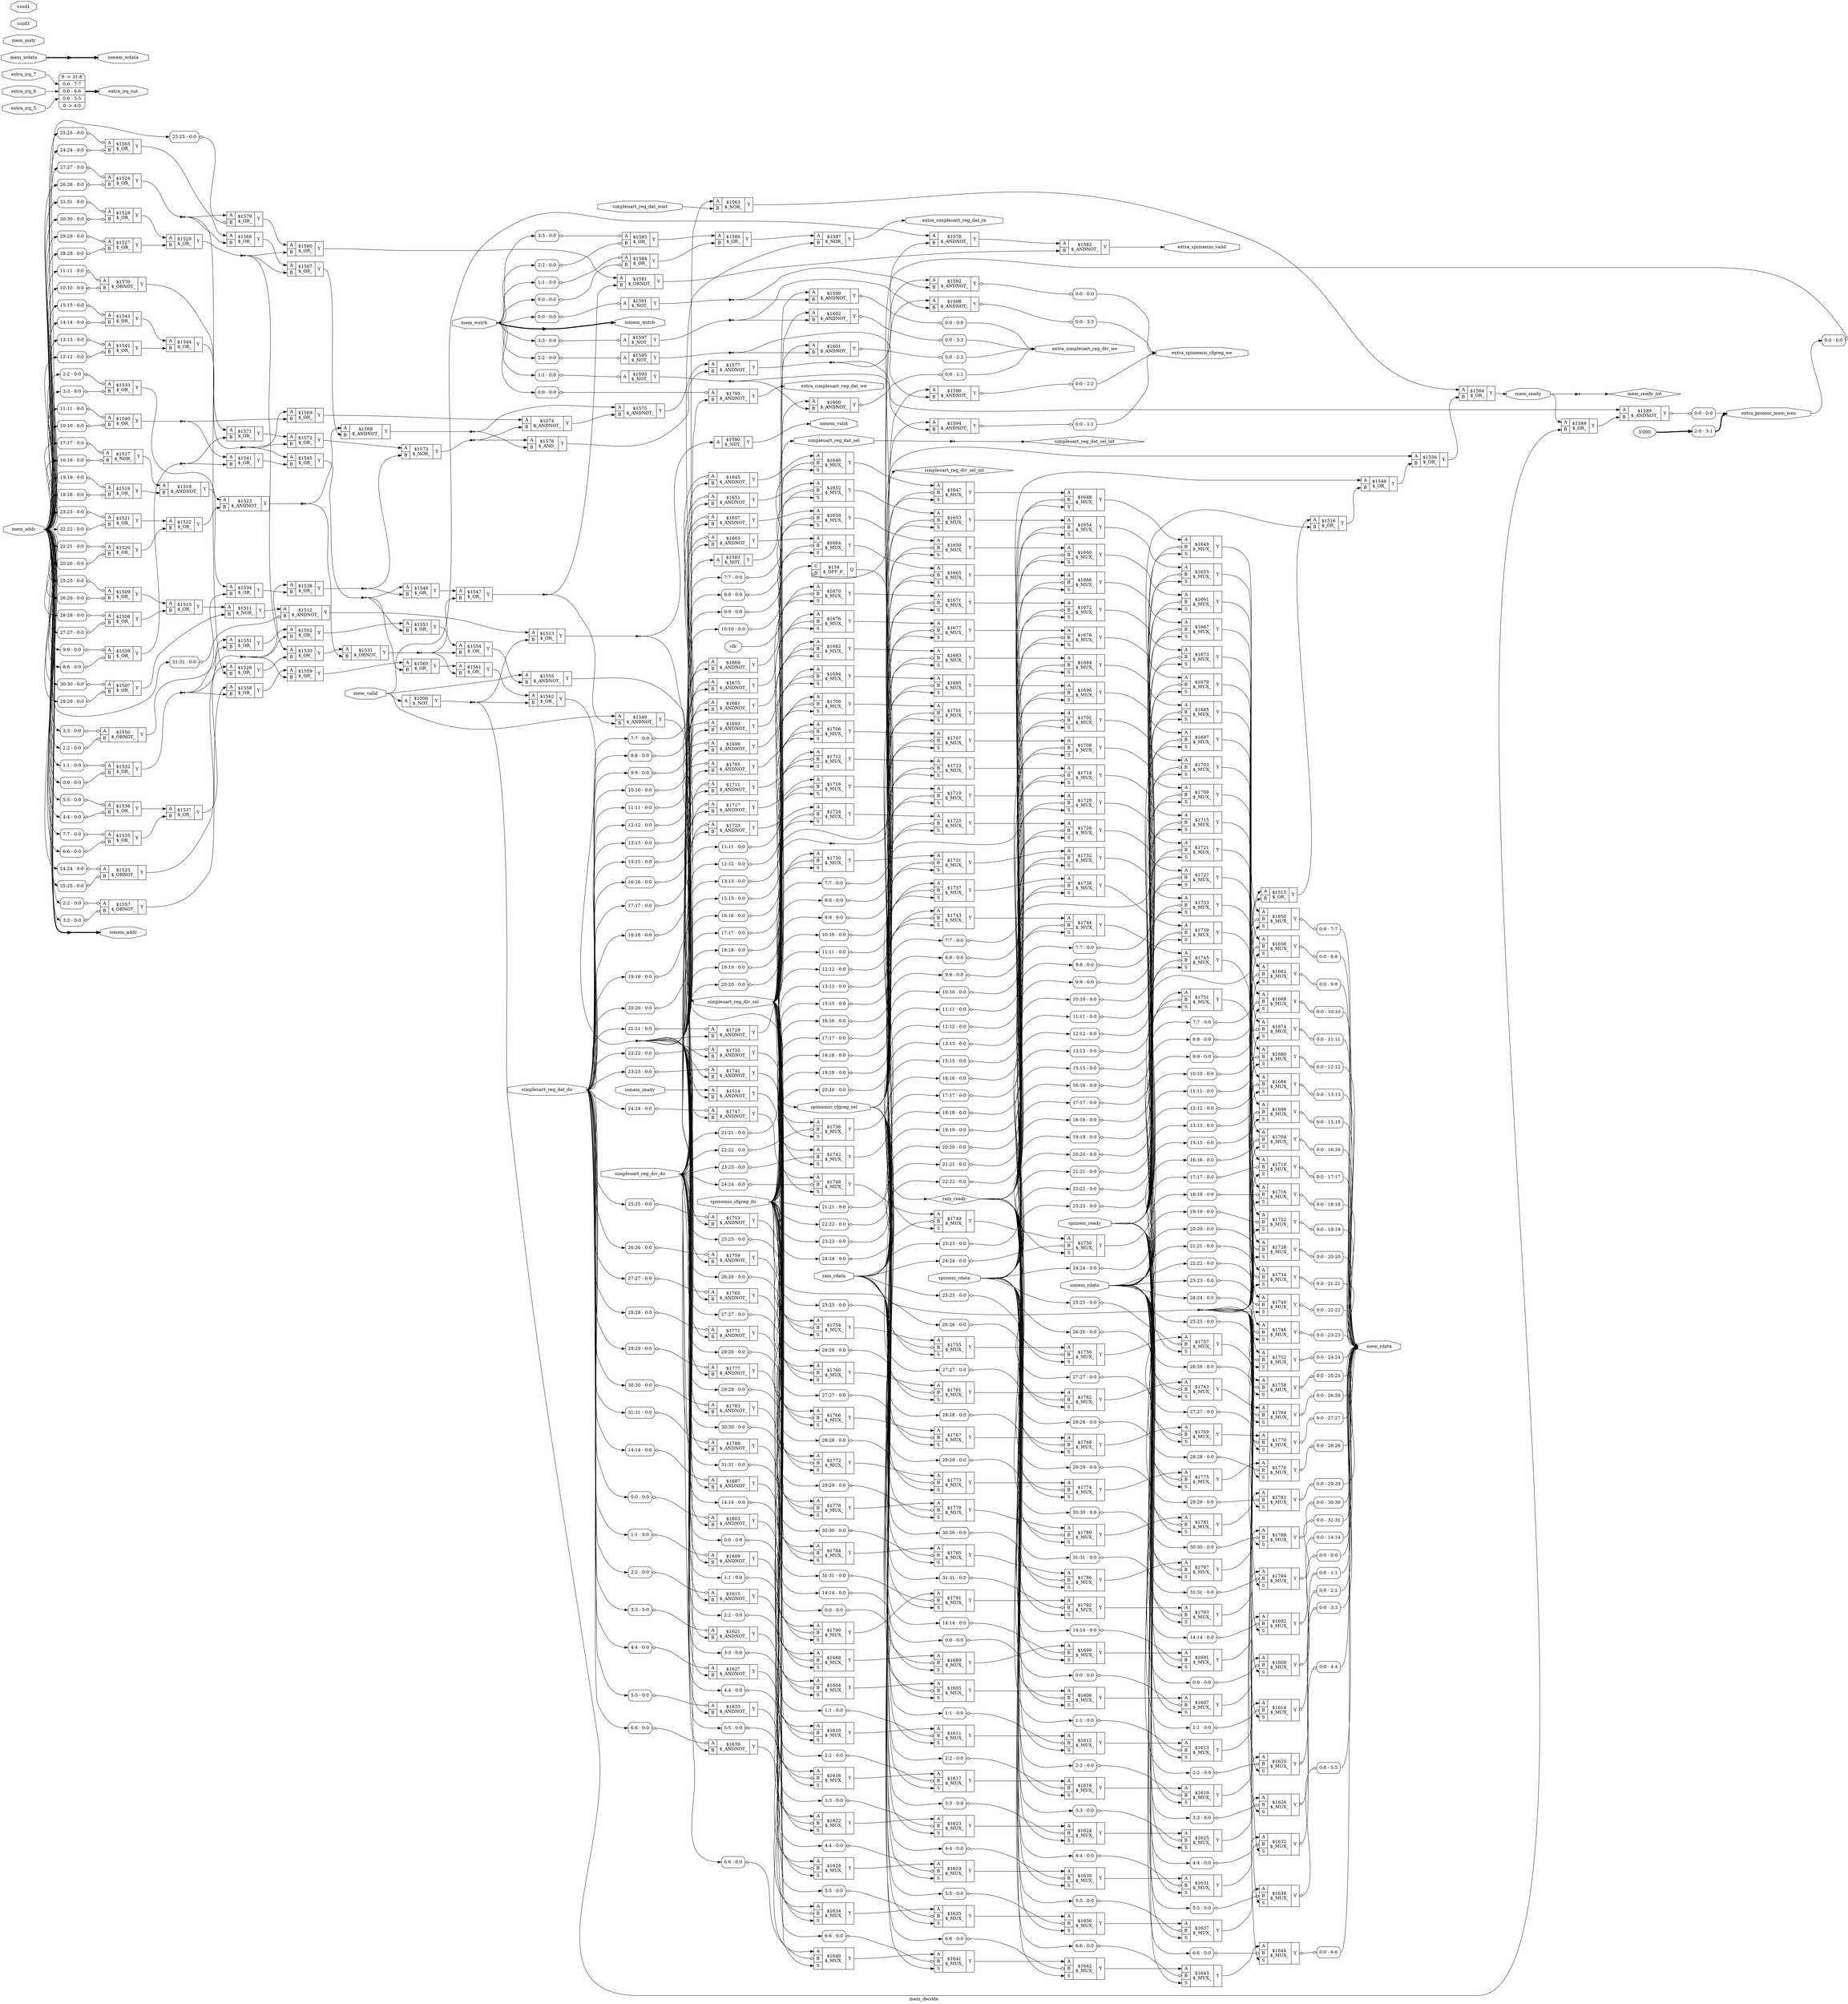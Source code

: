 digraph "mem_decode" {
label="mem_decode";
rankdir="LR";
remincross=true;
n242 [ shape=octagon, label="clk", color="black", fontcolor="black" ];
n243 [ shape=octagon, label="extra_irq_5", color="black", fontcolor="black" ];
n244 [ shape=octagon, label="extra_irq_6", color="black", fontcolor="black" ];
n245 [ shape=octagon, label="extra_irq_7", color="black", fontcolor="black" ];
n246 [ shape=octagon, label="extra_irq_out", color="black", fontcolor="black" ];
n247 [ shape=octagon, label="extra_picosoc_mem_wen", color="black", fontcolor="black" ];
n248 [ shape=octagon, label="extra_simpleuart_reg_dat_re", color="black", fontcolor="black" ];
n249 [ shape=octagon, label="extra_simpleuart_reg_dat_we", color="black", fontcolor="black" ];
n250 [ shape=octagon, label="extra_simpleuart_reg_div_we", color="black", fontcolor="black" ];
n251 [ shape=octagon, label="extra_spimemio_cfgreg_we", color="black", fontcolor="black" ];
n252 [ shape=octagon, label="extra_spimemio_valid", color="black", fontcolor="black" ];
n253 [ shape=octagon, label="iomem_addr", color="black", fontcolor="black" ];
n254 [ shape=octagon, label="iomem_rdata", color="black", fontcolor="black" ];
n255 [ shape=octagon, label="iomem_ready", color="black", fontcolor="black" ];
n256 [ shape=octagon, label="iomem_valid", color="black", fontcolor="black" ];
n257 [ shape=octagon, label="iomem_wdata", color="black", fontcolor="black" ];
n258 [ shape=octagon, label="iomem_wstrb", color="black", fontcolor="black" ];
n259 [ shape=octagon, label="mem_addr", color="black", fontcolor="black" ];
n260 [ shape=octagon, label="mem_instr", color="black", fontcolor="black" ];
n261 [ shape=octagon, label="mem_rdata", color="black", fontcolor="black" ];
n262 [ shape=octagon, label="mem_ready", color="black", fontcolor="black" ];
n263 [ shape=diamond, label="mem_ready_int", color="black", fontcolor="black" ];
n264 [ shape=octagon, label="mem_valid", color="black", fontcolor="black" ];
n265 [ shape=octagon, label="mem_wdata", color="black", fontcolor="black" ];
n266 [ shape=octagon, label="mem_wstrb", color="black", fontcolor="black" ];
n267 [ shape=octagon, label="ram_rdata", color="black", fontcolor="black" ];
n268 [ shape=diamond, label="ram_ready", color="black", fontcolor="black" ];
n269 [ shape=octagon, label="simpleuart_reg_dat_do", color="black", fontcolor="black" ];
n270 [ shape=octagon, label="simpleuart_reg_dat_sel", color="black", fontcolor="black" ];
n271 [ shape=diamond, label="simpleuart_reg_dat_sel_int", color="black", fontcolor="black" ];
n272 [ shape=octagon, label="simpleuart_reg_dat_wait", color="black", fontcolor="black" ];
n273 [ shape=octagon, label="simpleuart_reg_div_do", color="black", fontcolor="black" ];
n274 [ shape=octagon, label="simpleuart_reg_div_sel", color="black", fontcolor="black" ];
n275 [ shape=diamond, label="simpleuart_reg_div_sel_int", color="black", fontcolor="black" ];
n276 [ shape=octagon, label="spimem_rdata", color="black", fontcolor="black" ];
n277 [ shape=octagon, label="spimem_ready", color="black", fontcolor="black" ];
n278 [ shape=octagon, label="spimemio_cfgreg_do", color="black", fontcolor="black" ];
n279 [ shape=octagon, label="spimemio_cfgreg_sel", color="black", fontcolor="black" ];
n280 [ shape=octagon, label="vccd1", color="black", fontcolor="black" ];
n281 [ shape=octagon, label="vssd1", color="black", fontcolor="black" ];
c284 [ shape=record, label="{{<p282> A}|$1506\n$_NOT_|{<p283> Y}}",  ];
c286 [ shape=record, label="{{<p282> A|<p285> B}|$1507\n$_OR_|{<p283> Y}}",  ];
x0 [ shape=record, style=rounded, label="<s0> 30:30 - 0:0 ", color="black", fontcolor="black" ];
x0:e -> c286:p282:w [arrowhead=odiamond, arrowtail=odiamond, dir=both, color="black", fontcolor="black", label=""];
x1 [ shape=record, style=rounded, label="<s0> 29:29 - 0:0 ", color="black", fontcolor="black" ];
x1:e -> c286:p285:w [arrowhead=odiamond, arrowtail=odiamond, dir=both, color="black", fontcolor="black", label=""];
c287 [ shape=record, label="{{<p282> A|<p285> B}|$1508\n$_OR_|{<p283> Y}}",  ];
x2 [ shape=record, style=rounded, label="<s0> 28:28 - 0:0 ", color="black", fontcolor="black" ];
x2:e -> c287:p282:w [arrowhead=odiamond, arrowtail=odiamond, dir=both, color="black", fontcolor="black", label=""];
x3 [ shape=record, style=rounded, label="<s0> 27:27 - 0:0 ", color="black", fontcolor="black" ];
x3:e -> c287:p285:w [arrowhead=odiamond, arrowtail=odiamond, dir=both, color="black", fontcolor="black", label=""];
c288 [ shape=record, label="{{<p282> A|<p285> B}|$1509\n$_OR_|{<p283> Y}}",  ];
x4 [ shape=record, style=rounded, label="<s0> 25:25 - 0:0 ", color="black", fontcolor="black" ];
x4:e -> c288:p282:w [arrowhead=odiamond, arrowtail=odiamond, dir=both, color="black", fontcolor="black", label=""];
x5 [ shape=record, style=rounded, label="<s0> 26:26 - 0:0 ", color="black", fontcolor="black" ];
x5:e -> c288:p285:w [arrowhead=odiamond, arrowtail=odiamond, dir=both, color="black", fontcolor="black", label=""];
c289 [ shape=record, label="{{<p282> A|<p285> B}|$1510\n$_OR_|{<p283> Y}}",  ];
c290 [ shape=record, label="{{<p282> A|<p285> B}|$1511\n$_NOR_|{<p283> Y}}",  ];
c291 [ shape=record, label="{{<p282> A|<p285> B}|$1512\n$_ANDNOT_|{<p283> Y}}",  ];
x6 [ shape=record, style=rounded, label="<s0> 31:31 - 0:0 ", color="black", fontcolor="black" ];
x6:e -> c291:p285:w [arrowhead=odiamond, arrowtail=odiamond, dir=both, color="black", fontcolor="black", label=""];
c292 [ shape=record, label="{{<p282> A|<p285> B}|$1513\n$_OR_|{<p283> Y}}",  ];
c293 [ shape=record, label="{{<p282> A|<p285> B}|$1514\n$_ANDNOT_|{<p283> Y}}",  ];
c294 [ shape=record, label="{{<p282> A|<p285> B}|$1515\n$_OR_|{<p283> Y}}",  ];
c295 [ shape=record, label="{{<p282> A|<p285> B}|$1516\n$_OR_|{<p283> Y}}",  ];
c296 [ shape=record, label="{{<p282> A|<p285> B}|$1517\n$_NOR_|{<p283> Y}}",  ];
x7 [ shape=record, style=rounded, label="<s0> 17:17 - 0:0 ", color="black", fontcolor="black" ];
x7:e -> c296:p282:w [arrowhead=odiamond, arrowtail=odiamond, dir=both, color="black", fontcolor="black", label=""];
x8 [ shape=record, style=rounded, label="<s0> 16:16 - 0:0 ", color="black", fontcolor="black" ];
x8:e -> c296:p285:w [arrowhead=odiamond, arrowtail=odiamond, dir=both, color="black", fontcolor="black", label=""];
c297 [ shape=record, label="{{<p282> A|<p285> B}|$1518\n$_OR_|{<p283> Y}}",  ];
x9 [ shape=record, style=rounded, label="<s0> 19:19 - 0:0 ", color="black", fontcolor="black" ];
x9:e -> c297:p282:w [arrowhead=odiamond, arrowtail=odiamond, dir=both, color="black", fontcolor="black", label=""];
x10 [ shape=record, style=rounded, label="<s0> 18:18 - 0:0 ", color="black", fontcolor="black" ];
x10:e -> c297:p285:w [arrowhead=odiamond, arrowtail=odiamond, dir=both, color="black", fontcolor="black", label=""];
c298 [ shape=record, label="{{<p282> A|<p285> B}|$1519\n$_ANDNOT_|{<p283> Y}}",  ];
c299 [ shape=record, label="{{<p282> A|<p285> B}|$1520\n$_OR_|{<p283> Y}}",  ];
x11 [ shape=record, style=rounded, label="<s0> 21:21 - 0:0 ", color="black", fontcolor="black" ];
x11:e -> c299:p282:w [arrowhead=odiamond, arrowtail=odiamond, dir=both, color="black", fontcolor="black", label=""];
x12 [ shape=record, style=rounded, label="<s0> 20:20 - 0:0 ", color="black", fontcolor="black" ];
x12:e -> c299:p285:w [arrowhead=odiamond, arrowtail=odiamond, dir=both, color="black", fontcolor="black", label=""];
c300 [ shape=record, label="{{<p282> A|<p285> B}|$1521\n$_OR_|{<p283> Y}}",  ];
x13 [ shape=record, style=rounded, label="<s0> 23:23 - 0:0 ", color="black", fontcolor="black" ];
x13:e -> c300:p282:w [arrowhead=odiamond, arrowtail=odiamond, dir=both, color="black", fontcolor="black", label=""];
x14 [ shape=record, style=rounded, label="<s0> 22:22 - 0:0 ", color="black", fontcolor="black" ];
x14:e -> c300:p285:w [arrowhead=odiamond, arrowtail=odiamond, dir=both, color="black", fontcolor="black", label=""];
c301 [ shape=record, label="{{<p282> A|<p285> B}|$1522\n$_OR_|{<p283> Y}}",  ];
c302 [ shape=record, label="{{<p282> A|<p285> B}|$1523\n$_ANDNOT_|{<p283> Y}}",  ];
c303 [ shape=record, label="{{<p282> A|<p285> B}|$1524\n$_OR_|{<p283> Y}}",  ];
x15 [ shape=record, style=rounded, label="<s0> 27:27 - 0:0 ", color="black", fontcolor="black" ];
x15:e -> c303:p282:w [arrowhead=odiamond, arrowtail=odiamond, dir=both, color="black", fontcolor="black", label=""];
x16 [ shape=record, style=rounded, label="<s0> 26:26 - 0:0 ", color="black", fontcolor="black" ];
x16:e -> c303:p285:w [arrowhead=odiamond, arrowtail=odiamond, dir=both, color="black", fontcolor="black", label=""];
c304 [ shape=record, label="{{<p282> A|<p285> B}|$1525\n$_ORNOT_|{<p283> Y}}",  ];
x17 [ shape=record, style=rounded, label="<s0> 24:24 - 0:0 ", color="black", fontcolor="black" ];
x17:e -> c304:p282:w [arrowhead=odiamond, arrowtail=odiamond, dir=both, color="black", fontcolor="black", label=""];
x18 [ shape=record, style=rounded, label="<s0> 25:25 - 0:0 ", color="black", fontcolor="black" ];
x18:e -> c304:p285:w [arrowhead=odiamond, arrowtail=odiamond, dir=both, color="black", fontcolor="black", label=""];
c305 [ shape=record, label="{{<p282> A|<p285> B}|$1526\n$_OR_|{<p283> Y}}",  ];
c306 [ shape=record, label="{{<p282> A|<p285> B}|$1527\n$_OR_|{<p283> Y}}",  ];
x19 [ shape=record, style=rounded, label="<s0> 29:29 - 0:0 ", color="black", fontcolor="black" ];
x19:e -> c306:p282:w [arrowhead=odiamond, arrowtail=odiamond, dir=both, color="black", fontcolor="black", label=""];
x20 [ shape=record, style=rounded, label="<s0> 28:28 - 0:0 ", color="black", fontcolor="black" ];
x20:e -> c306:p285:w [arrowhead=odiamond, arrowtail=odiamond, dir=both, color="black", fontcolor="black", label=""];
c307 [ shape=record, label="{{<p282> A|<p285> B}|$1528\n$_OR_|{<p283> Y}}",  ];
x21 [ shape=record, style=rounded, label="<s0> 31:31 - 0:0 ", color="black", fontcolor="black" ];
x21:e -> c307:p282:w [arrowhead=odiamond, arrowtail=odiamond, dir=both, color="black", fontcolor="black", label=""];
x22 [ shape=record, style=rounded, label="<s0> 30:30 - 0:0 ", color="black", fontcolor="black" ];
x22:e -> c307:p285:w [arrowhead=odiamond, arrowtail=odiamond, dir=both, color="black", fontcolor="black", label=""];
c308 [ shape=record, label="{{<p282> A|<p285> B}|$1529\n$_OR_|{<p283> Y}}",  ];
c309 [ shape=record, label="{{<p282> A|<p285> B}|$1530\n$_OR_|{<p283> Y}}",  ];
c310 [ shape=record, label="{{<p282> A|<p285> B}|$1531\n$_ORNOT_|{<p283> Y}}",  ];
c311 [ shape=record, label="{{<p282> A|<p285> B}|$1532\n$_OR_|{<p283> Y}}",  ];
x23 [ shape=record, style=rounded, label="<s0> 1:1 - 0:0 ", color="black", fontcolor="black" ];
x23:e -> c311:p282:w [arrowhead=odiamond, arrowtail=odiamond, dir=both, color="black", fontcolor="black", label=""];
x24 [ shape=record, style=rounded, label="<s0> 0:0 - 0:0 ", color="black", fontcolor="black" ];
x24:e -> c311:p285:w [arrowhead=odiamond, arrowtail=odiamond, dir=both, color="black", fontcolor="black", label=""];
c312 [ shape=record, label="{{<p282> A|<p285> B}|$1533\n$_OR_|{<p283> Y}}",  ];
x25 [ shape=record, style=rounded, label="<s0> 2:2 - 0:0 ", color="black", fontcolor="black" ];
x25:e -> c312:p282:w [arrowhead=odiamond, arrowtail=odiamond, dir=both, color="black", fontcolor="black", label=""];
x26 [ shape=record, style=rounded, label="<s0> 3:3 - 0:0 ", color="black", fontcolor="black" ];
x26:e -> c312:p285:w [arrowhead=odiamond, arrowtail=odiamond, dir=both, color="black", fontcolor="black", label=""];
c313 [ shape=record, label="{{<p282> A|<p285> B}|$1534\n$_OR_|{<p283> Y}}",  ];
c314 [ shape=record, label="{{<p282> A|<p285> B}|$1535\n$_OR_|{<p283> Y}}",  ];
x27 [ shape=record, style=rounded, label="<s0> 7:7 - 0:0 ", color="black", fontcolor="black" ];
x27:e -> c314:p282:w [arrowhead=odiamond, arrowtail=odiamond, dir=both, color="black", fontcolor="black", label=""];
x28 [ shape=record, style=rounded, label="<s0> 6:6 - 0:0 ", color="black", fontcolor="black" ];
x28:e -> c314:p285:w [arrowhead=odiamond, arrowtail=odiamond, dir=both, color="black", fontcolor="black", label=""];
c315 [ shape=record, label="{{<p282> A|<p285> B}|$1536\n$_OR_|{<p283> Y}}",  ];
x29 [ shape=record, style=rounded, label="<s0> 5:5 - 0:0 ", color="black", fontcolor="black" ];
x29:e -> c315:p282:w [arrowhead=odiamond, arrowtail=odiamond, dir=both, color="black", fontcolor="black", label=""];
x30 [ shape=record, style=rounded, label="<s0> 4:4 - 0:0 ", color="black", fontcolor="black" ];
x30:e -> c315:p285:w [arrowhead=odiamond, arrowtail=odiamond, dir=both, color="black", fontcolor="black", label=""];
c316 [ shape=record, label="{{<p282> A|<p285> B}|$1537\n$_OR_|{<p283> Y}}",  ];
c317 [ shape=record, label="{{<p282> A|<p285> B}|$1538\n$_OR_|{<p283> Y}}",  ];
c318 [ shape=record, label="{{<p282> A|<p285> B}|$1539\n$_OR_|{<p283> Y}}",  ];
x31 [ shape=record, style=rounded, label="<s0> 9:9 - 0:0 ", color="black", fontcolor="black" ];
x31:e -> c318:p282:w [arrowhead=odiamond, arrowtail=odiamond, dir=both, color="black", fontcolor="black", label=""];
x32 [ shape=record, style=rounded, label="<s0> 8:8 - 0:0 ", color="black", fontcolor="black" ];
x32:e -> c318:p285:w [arrowhead=odiamond, arrowtail=odiamond, dir=both, color="black", fontcolor="black", label=""];
c319 [ shape=record, label="{{<p282> A|<p285> B}|$1540\n$_OR_|{<p283> Y}}",  ];
x33 [ shape=record, style=rounded, label="<s0> 11:11 - 0:0 ", color="black", fontcolor="black" ];
x33:e -> c319:p282:w [arrowhead=odiamond, arrowtail=odiamond, dir=both, color="black", fontcolor="black", label=""];
x34 [ shape=record, style=rounded, label="<s0> 10:10 - 0:0 ", color="black", fontcolor="black" ];
x34:e -> c319:p285:w [arrowhead=odiamond, arrowtail=odiamond, dir=both, color="black", fontcolor="black", label=""];
c320 [ shape=record, label="{{<p282> A|<p285> B}|$1541\n$_OR_|{<p283> Y}}",  ];
c321 [ shape=record, label="{{<p282> A|<p285> B}|$1542\n$_OR_|{<p283> Y}}",  ];
x35 [ shape=record, style=rounded, label="<s0> 13:13 - 0:0 ", color="black", fontcolor="black" ];
x35:e -> c321:p282:w [arrowhead=odiamond, arrowtail=odiamond, dir=both, color="black", fontcolor="black", label=""];
x36 [ shape=record, style=rounded, label="<s0> 12:12 - 0:0 ", color="black", fontcolor="black" ];
x36:e -> c321:p285:w [arrowhead=odiamond, arrowtail=odiamond, dir=both, color="black", fontcolor="black", label=""];
c322 [ shape=record, label="{{<p282> A|<p285> B}|$1543\n$_OR_|{<p283> Y}}",  ];
x37 [ shape=record, style=rounded, label="<s0> 15:15 - 0:0 ", color="black", fontcolor="black" ];
x37:e -> c322:p282:w [arrowhead=odiamond, arrowtail=odiamond, dir=both, color="black", fontcolor="black", label=""];
x38 [ shape=record, style=rounded, label="<s0> 14:14 - 0:0 ", color="black", fontcolor="black" ];
x38:e -> c322:p285:w [arrowhead=odiamond, arrowtail=odiamond, dir=both, color="black", fontcolor="black", label=""];
c323 [ shape=record, label="{{<p282> A|<p285> B}|$1544\n$_OR_|{<p283> Y}}",  ];
c324 [ shape=record, label="{{<p282> A|<p285> B}|$1545\n$_OR_|{<p283> Y}}",  ];
c325 [ shape=record, label="{{<p282> A|<p285> B}|$1546\n$_OR_|{<p283> Y}}",  ];
c326 [ shape=record, label="{{<p282> A|<p285> B}|$1547\n$_OR_|{<p283> Y}}",  ];
c327 [ shape=record, label="{{<p282> A|<p285> B}|$1548\n$_ANDNOT_|{<p283> Y}}",  ];
c328 [ shape=record, label="{{<p282> A|<p285> B}|$1549\n$_OR_|{<p283> Y}}",  ];
c329 [ shape=record, label="{{<p282> A|<p285> B}|$1550\n$_ORNOT_|{<p283> Y}}",  ];
x39 [ shape=record, style=rounded, label="<s0> 3:3 - 0:0 ", color="black", fontcolor="black" ];
x39:e -> c329:p282:w [arrowhead=odiamond, arrowtail=odiamond, dir=both, color="black", fontcolor="black", label=""];
x40 [ shape=record, style=rounded, label="<s0> 2:2 - 0:0 ", color="black", fontcolor="black" ];
x40:e -> c329:p285:w [arrowhead=odiamond, arrowtail=odiamond, dir=both, color="black", fontcolor="black", label=""];
c330 [ shape=record, label="{{<p282> A|<p285> B}|$1551\n$_OR_|{<p283> Y}}",  ];
c331 [ shape=record, label="{{<p282> A|<p285> B}|$1552\n$_OR_|{<p283> Y}}",  ];
c332 [ shape=record, label="{{<p282> A|<p285> B}|$1553\n$_OR_|{<p283> Y}}",  ];
c333 [ shape=record, label="{{<p282> A|<p285> B}|$1554\n$_OR_|{<p283> Y}}",  ];
c334 [ shape=record, label="{{<p282> A|<p285> B}|$1555\n$_ANDNOT_|{<p283> Y}}",  ];
c335 [ shape=record, label="{{<p282> A|<p285> B}|$1556\n$_OR_|{<p283> Y}}",  ];
c336 [ shape=record, label="{{<p282> A|<p285> B}|$1557\n$_ORNOT_|{<p283> Y}}",  ];
x41 [ shape=record, style=rounded, label="<s0> 2:2 - 0:0 ", color="black", fontcolor="black" ];
x41:e -> c336:p282:w [arrowhead=odiamond, arrowtail=odiamond, dir=both, color="black", fontcolor="black", label=""];
x42 [ shape=record, style=rounded, label="<s0> 3:3 - 0:0 ", color="black", fontcolor="black" ];
x42:e -> c336:p285:w [arrowhead=odiamond, arrowtail=odiamond, dir=both, color="black", fontcolor="black", label=""];
c337 [ shape=record, label="{{<p282> A|<p285> B}|$1558\n$_OR_|{<p283> Y}}",  ];
c338 [ shape=record, label="{{<p282> A|<p285> B}|$1559\n$_OR_|{<p283> Y}}",  ];
c339 [ shape=record, label="{{<p282> A|<p285> B}|$1560\n$_OR_|{<p283> Y}}",  ];
c340 [ shape=record, label="{{<p282> A|<p285> B}|$1561\n$_OR_|{<p283> Y}}",  ];
c341 [ shape=record, label="{{<p282> A|<p285> B}|$1562\n$_OR_|{<p283> Y}}",  ];
c342 [ shape=record, label="{{<p282> A|<p285> B}|$1563\n$_NOR_|{<p283> Y}}",  ];
c343 [ shape=record, label="{{<p282> A|<p285> B}|$1564\n$_OR_|{<p283> Y}}",  ];
c344 [ shape=record, label="{{<p282> A|<p285> B}|$1565\n$_OR_|{<p283> Y}}",  ];
x43 [ shape=record, style=rounded, label="<s0> 25:25 - 0:0 ", color="black", fontcolor="black" ];
x43:e -> c344:p282:w [arrowhead=odiamond, arrowtail=odiamond, dir=both, color="black", fontcolor="black", label=""];
x44 [ shape=record, style=rounded, label="<s0> 24:24 - 0:0 ", color="black", fontcolor="black" ];
x44:e -> c344:p285:w [arrowhead=odiamond, arrowtail=odiamond, dir=both, color="black", fontcolor="black", label=""];
c345 [ shape=record, label="{{<p282> A|<p285> B}|$1566\n$_OR_|{<p283> Y}}",  ];
c346 [ shape=record, label="{{<p282> A|<p285> B}|$1567\n$_OR_|{<p283> Y}}",  ];
c347 [ shape=record, label="{{<p282> A|<p285> B}|$1568\n$_ANDNOT_|{<p283> Y}}",  ];
c348 [ shape=record, label="{{<p282> A|<p285> B}|$1569\n$_OR_|{<p283> Y}}",  ];
c349 [ shape=record, label="{{<p282> A|<p285> B}|$1570\n$_ORNOT_|{<p283> Y}}",  ];
x45 [ shape=record, style=rounded, label="<s0> 11:11 - 0:0 ", color="black", fontcolor="black" ];
x45:e -> c349:p282:w [arrowhead=odiamond, arrowtail=odiamond, dir=both, color="black", fontcolor="black", label=""];
x46 [ shape=record, style=rounded, label="<s0> 10:10 - 0:0 ", color="black", fontcolor="black" ];
x46:e -> c349:p285:w [arrowhead=odiamond, arrowtail=odiamond, dir=both, color="black", fontcolor="black", label=""];
c350 [ shape=record, label="{{<p282> A|<p285> B}|$1571\n$_OR_|{<p283> Y}}",  ];
c351 [ shape=record, label="{{<p282> A|<p285> B}|$1572\n$_OR_|{<p283> Y}}",  ];
c352 [ shape=record, label="{{<p282> A|<p285> B}|$1573\n$_NOR_|{<p283> Y}}",  ];
c353 [ shape=record, label="{{<p282> A|<p285> B}|$1574\n$_ANDNOT_|{<p283> Y}}",  ];
c354 [ shape=record, label="{{<p282> A|<p285> B}|$1575\n$_ANDNOT_|{<p283> Y}}",  ];
c355 [ shape=record, label="{{<p282> A|<p285> B}|$1576\n$_AND_|{<p283> Y}}",  ];
c356 [ shape=record, label="{{<p282> A|<p285> B}|$1577\n$_ANDNOT_|{<p283> Y}}",  ];
c357 [ shape=record, label="{{<p282> A|<p285> B}|$1578\n$_ANDNOT_|{<p283> Y}}",  ];
c358 [ shape=record, label="{{<p282> A|<p285> B}|$1579\n$_OR_|{<p283> Y}}",  ];
x47 [ shape=record, style=rounded, label="<s0> 25:25 - 0:0 ", color="black", fontcolor="black" ];
x47:e -> c358:p285:w [arrowhead=odiamond, arrowtail=odiamond, dir=both, color="black", fontcolor="black", label=""];
c359 [ shape=record, label="{{<p282> A|<p285> B}|$1580\n$_OR_|{<p283> Y}}",  ];
c360 [ shape=record, label="{{<p282> A|<p285> B}|$1581\n$_ORNOT_|{<p283> Y}}",  ];
c361 [ shape=record, label="{{<p282> A|<p285> B}|$1582\n$_ANDNOT_|{<p283> Y}}",  ];
c362 [ shape=record, label="{{<p282> A}|$1583\n$_NOT_|{<p283> Y}}",  ];
c363 [ shape=record, label="{{<p282> A|<p285> B}|$1584\n$_OR_|{<p283> Y}}",  ];
x48 [ shape=record, style=rounded, label="<s0> 1:1 - 0:0 ", color="black", fontcolor="black" ];
x48:e -> c363:p282:w [arrowhead=odiamond, arrowtail=odiamond, dir=both, color="black", fontcolor="black", label=""];
x49 [ shape=record, style=rounded, label="<s0> 0:0 - 0:0 ", color="black", fontcolor="black" ];
x49:e -> c363:p285:w [arrowhead=odiamond, arrowtail=odiamond, dir=both, color="black", fontcolor="black", label=""];
c364 [ shape=record, label="{{<p282> A|<p285> B}|$1585\n$_OR_|{<p283> Y}}",  ];
x50 [ shape=record, style=rounded, label="<s0> 3:3 - 0:0 ", color="black", fontcolor="black" ];
x50:e -> c364:p282:w [arrowhead=odiamond, arrowtail=odiamond, dir=both, color="black", fontcolor="black", label=""];
x51 [ shape=record, style=rounded, label="<s0> 2:2 - 0:0 ", color="black", fontcolor="black" ];
x51:e -> c364:p285:w [arrowhead=odiamond, arrowtail=odiamond, dir=both, color="black", fontcolor="black", label=""];
c365 [ shape=record, label="{{<p282> A|<p285> B}|$1586\n$_OR_|{<p283> Y}}",  ];
c366 [ shape=record, label="{{<p282> A|<p285> B}|$1587\n$_NOR_|{<p283> Y}}",  ];
c367 [ shape=record, label="{{<p282> A|<p285> B}|$1588\n$_OR_|{<p283> Y}}",  ];
c368 [ shape=record, label="{{<p282> A|<p285> B}|$1589\n$_ANDNOT_|{<p283> Y}}",  ];
x52 [ shape=record, style=rounded, label="<s0> 0:0 - 0:0 ", color="black", fontcolor="black" ];
c368:p283:e -> x52:w [arrowhead=odiamond, arrowtail=odiamond, dir=both, color="black", fontcolor="black", label=""];
c369 [ shape=record, label="{{<p282> A}|$1590\n$_NOT_|{<p283> Y}}",  ];
c370 [ shape=record, label="{{<p282> A}|$1591\n$_NOT_|{<p283> Y}}",  ];
x53 [ shape=record, style=rounded, label="<s0> 0:0 - 0:0 ", color="black", fontcolor="black" ];
x53:e -> c370:p282:w [arrowhead=odiamond, arrowtail=odiamond, dir=both, color="black", fontcolor="black", label=""];
c371 [ shape=record, label="{{<p282> A|<p285> B}|$1592\n$_ANDNOT_|{<p283> Y}}",  ];
x54 [ shape=record, style=rounded, label="<s0> 0:0 - 0:0 ", color="black", fontcolor="black" ];
c371:p283:e -> x54:w [arrowhead=odiamond, arrowtail=odiamond, dir=both, color="black", fontcolor="black", label=""];
c372 [ shape=record, label="{{<p282> A}|$1593\n$_NOT_|{<p283> Y}}",  ];
x55 [ shape=record, style=rounded, label="<s0> 1:1 - 0:0 ", color="black", fontcolor="black" ];
x55:e -> c372:p282:w [arrowhead=odiamond, arrowtail=odiamond, dir=both, color="black", fontcolor="black", label=""];
c373 [ shape=record, label="{{<p282> A|<p285> B}|$1594\n$_ANDNOT_|{<p283> Y}}",  ];
x56 [ shape=record, style=rounded, label="<s0> 0:0 - 1:1 ", color="black", fontcolor="black" ];
c373:p283:e -> x56:w [arrowhead=odiamond, arrowtail=odiamond, dir=both, color="black", fontcolor="black", label=""];
c374 [ shape=record, label="{{<p282> A}|$1595\n$_NOT_|{<p283> Y}}",  ];
x57 [ shape=record, style=rounded, label="<s0> 2:2 - 0:0 ", color="black", fontcolor="black" ];
x57:e -> c374:p282:w [arrowhead=odiamond, arrowtail=odiamond, dir=both, color="black", fontcolor="black", label=""];
c375 [ shape=record, label="{{<p282> A|<p285> B}|$1596\n$_ANDNOT_|{<p283> Y}}",  ];
x58 [ shape=record, style=rounded, label="<s0> 0:0 - 2:2 ", color="black", fontcolor="black" ];
c375:p283:e -> x58:w [arrowhead=odiamond, arrowtail=odiamond, dir=both, color="black", fontcolor="black", label=""];
c376 [ shape=record, label="{{<p282> A}|$1597\n$_NOT_|{<p283> Y}}",  ];
x59 [ shape=record, style=rounded, label="<s0> 3:3 - 0:0 ", color="black", fontcolor="black" ];
x59:e -> c376:p282:w [arrowhead=odiamond, arrowtail=odiamond, dir=both, color="black", fontcolor="black", label=""];
c377 [ shape=record, label="{{<p282> A|<p285> B}|$1598\n$_ANDNOT_|{<p283> Y}}",  ];
x60 [ shape=record, style=rounded, label="<s0> 0:0 - 3:3 ", color="black", fontcolor="black" ];
c377:p283:e -> x60:w [arrowhead=odiamond, arrowtail=odiamond, dir=both, color="black", fontcolor="black", label=""];
c378 [ shape=record, label="{{<p282> A|<p285> B}|$1599\n$_ANDNOT_|{<p283> Y}}",  ];
x61 [ shape=record, style=rounded, label="<s0> 0:0 - 0:0 ", color="black", fontcolor="black" ];
c378:p283:e -> x61:w [arrowhead=odiamond, arrowtail=odiamond, dir=both, color="black", fontcolor="black", label=""];
c379 [ shape=record, label="{{<p282> A|<p285> B}|$1600\n$_ANDNOT_|{<p283> Y}}",  ];
x62 [ shape=record, style=rounded, label="<s0> 0:0 - 1:1 ", color="black", fontcolor="black" ];
c379:p283:e -> x62:w [arrowhead=odiamond, arrowtail=odiamond, dir=both, color="black", fontcolor="black", label=""];
c380 [ shape=record, label="{{<p282> A|<p285> B}|$1601\n$_ANDNOT_|{<p283> Y}}",  ];
x63 [ shape=record, style=rounded, label="<s0> 0:0 - 2:2 ", color="black", fontcolor="black" ];
c380:p283:e -> x63:w [arrowhead=odiamond, arrowtail=odiamond, dir=both, color="black", fontcolor="black", label=""];
c381 [ shape=record, label="{{<p282> A|<p285> B}|$1602\n$_ANDNOT_|{<p283> Y}}",  ];
x64 [ shape=record, style=rounded, label="<s0> 0:0 - 3:3 ", color="black", fontcolor="black" ];
c381:p283:e -> x64:w [arrowhead=odiamond, arrowtail=odiamond, dir=both, color="black", fontcolor="black", label=""];
c382 [ shape=record, label="{{<p282> A|<p285> B}|$1603\n$_ANDNOT_|{<p283> Y}}",  ];
x65 [ shape=record, style=rounded, label="<s0> 0:0 - 0:0 ", color="black", fontcolor="black" ];
x65:e -> c382:p282:w [arrowhead=odiamond, arrowtail=odiamond, dir=both, color="black", fontcolor="black", label=""];
c384 [ shape=record, label="{{<p282> A|<p285> B|<p383> S}|$1604\n$_MUX_|{<p283> Y}}",  ];
x66 [ shape=record, style=rounded, label="<s0> 0:0 - 0:0 ", color="black", fontcolor="black" ];
x66:e -> c384:p285:w [arrowhead=odiamond, arrowtail=odiamond, dir=both, color="black", fontcolor="black", label=""];
c385 [ shape=record, label="{{<p282> A|<p285> B|<p383> S}|$1605\n$_MUX_|{<p283> Y}}",  ];
x67 [ shape=record, style=rounded, label="<s0> 0:0 - 0:0 ", color="black", fontcolor="black" ];
x67:e -> c385:p285:w [arrowhead=odiamond, arrowtail=odiamond, dir=both, color="black", fontcolor="black", label=""];
c386 [ shape=record, label="{{<p282> A|<p285> B|<p383> S}|$1606\n$_MUX_|{<p283> Y}}",  ];
x68 [ shape=record, style=rounded, label="<s0> 0:0 - 0:0 ", color="black", fontcolor="black" ];
x68:e -> c386:p285:w [arrowhead=odiamond, arrowtail=odiamond, dir=both, color="black", fontcolor="black", label=""];
c387 [ shape=record, label="{{<p282> A|<p285> B|<p383> S}|$1607\n$_MUX_|{<p283> Y}}",  ];
x69 [ shape=record, style=rounded, label="<s0> 0:0 - 0:0 ", color="black", fontcolor="black" ];
x69:e -> c387:p285:w [arrowhead=odiamond, arrowtail=odiamond, dir=both, color="black", fontcolor="black", label=""];
c388 [ shape=record, label="{{<p282> A|<p285> B|<p383> S}|$1608\n$_MUX_|{<p283> Y}}",  ];
x70 [ shape=record, style=rounded, label="<s0> 0:0 - 0:0 ", color="black", fontcolor="black" ];
x70:e -> c388:p285:w [arrowhead=odiamond, arrowtail=odiamond, dir=both, color="black", fontcolor="black", label=""];
x71 [ shape=record, style=rounded, label="<s0> 0:0 - 0:0 ", color="black", fontcolor="black" ];
c388:p283:e -> x71:w [arrowhead=odiamond, arrowtail=odiamond, dir=both, color="black", fontcolor="black", label=""];
c389 [ shape=record, label="{{<p282> A|<p285> B}|$1609\n$_ANDNOT_|{<p283> Y}}",  ];
x72 [ shape=record, style=rounded, label="<s0> 1:1 - 0:0 ", color="black", fontcolor="black" ];
x72:e -> c389:p282:w [arrowhead=odiamond, arrowtail=odiamond, dir=both, color="black", fontcolor="black", label=""];
c390 [ shape=record, label="{{<p282> A|<p285> B|<p383> S}|$1610\n$_MUX_|{<p283> Y}}",  ];
x73 [ shape=record, style=rounded, label="<s0> 1:1 - 0:0 ", color="black", fontcolor="black" ];
x73:e -> c390:p285:w [arrowhead=odiamond, arrowtail=odiamond, dir=both, color="black", fontcolor="black", label=""];
c391 [ shape=record, label="{{<p282> A|<p285> B|<p383> S}|$1611\n$_MUX_|{<p283> Y}}",  ];
x74 [ shape=record, style=rounded, label="<s0> 1:1 - 0:0 ", color="black", fontcolor="black" ];
x74:e -> c391:p285:w [arrowhead=odiamond, arrowtail=odiamond, dir=both, color="black", fontcolor="black", label=""];
c392 [ shape=record, label="{{<p282> A|<p285> B|<p383> S}|$1612\n$_MUX_|{<p283> Y}}",  ];
x75 [ shape=record, style=rounded, label="<s0> 1:1 - 0:0 ", color="black", fontcolor="black" ];
x75:e -> c392:p285:w [arrowhead=odiamond, arrowtail=odiamond, dir=both, color="black", fontcolor="black", label=""];
c393 [ shape=record, label="{{<p282> A|<p285> B|<p383> S}|$1613\n$_MUX_|{<p283> Y}}",  ];
x76 [ shape=record, style=rounded, label="<s0> 1:1 - 0:0 ", color="black", fontcolor="black" ];
x76:e -> c393:p285:w [arrowhead=odiamond, arrowtail=odiamond, dir=both, color="black", fontcolor="black", label=""];
c394 [ shape=record, label="{{<p282> A|<p285> B|<p383> S}|$1614\n$_MUX_|{<p283> Y}}",  ];
x77 [ shape=record, style=rounded, label="<s0> 1:1 - 0:0 ", color="black", fontcolor="black" ];
x77:e -> c394:p285:w [arrowhead=odiamond, arrowtail=odiamond, dir=both, color="black", fontcolor="black", label=""];
x78 [ shape=record, style=rounded, label="<s0> 0:0 - 1:1 ", color="black", fontcolor="black" ];
c394:p283:e -> x78:w [arrowhead=odiamond, arrowtail=odiamond, dir=both, color="black", fontcolor="black", label=""];
c395 [ shape=record, label="{{<p282> A|<p285> B}|$1615\n$_ANDNOT_|{<p283> Y}}",  ];
x79 [ shape=record, style=rounded, label="<s0> 2:2 - 0:0 ", color="black", fontcolor="black" ];
x79:e -> c395:p282:w [arrowhead=odiamond, arrowtail=odiamond, dir=both, color="black", fontcolor="black", label=""];
c396 [ shape=record, label="{{<p282> A|<p285> B|<p383> S}|$1616\n$_MUX_|{<p283> Y}}",  ];
x80 [ shape=record, style=rounded, label="<s0> 2:2 - 0:0 ", color="black", fontcolor="black" ];
x80:e -> c396:p285:w [arrowhead=odiamond, arrowtail=odiamond, dir=both, color="black", fontcolor="black", label=""];
c397 [ shape=record, label="{{<p282> A|<p285> B|<p383> S}|$1617\n$_MUX_|{<p283> Y}}",  ];
x81 [ shape=record, style=rounded, label="<s0> 2:2 - 0:0 ", color="black", fontcolor="black" ];
x81:e -> c397:p285:w [arrowhead=odiamond, arrowtail=odiamond, dir=both, color="black", fontcolor="black", label=""];
c398 [ shape=record, label="{{<p282> A|<p285> B|<p383> S}|$1618\n$_MUX_|{<p283> Y}}",  ];
x82 [ shape=record, style=rounded, label="<s0> 2:2 - 0:0 ", color="black", fontcolor="black" ];
x82:e -> c398:p285:w [arrowhead=odiamond, arrowtail=odiamond, dir=both, color="black", fontcolor="black", label=""];
c399 [ shape=record, label="{{<p282> A|<p285> B|<p383> S}|$1619\n$_MUX_|{<p283> Y}}",  ];
x83 [ shape=record, style=rounded, label="<s0> 2:2 - 0:0 ", color="black", fontcolor="black" ];
x83:e -> c399:p285:w [arrowhead=odiamond, arrowtail=odiamond, dir=both, color="black", fontcolor="black", label=""];
c400 [ shape=record, label="{{<p282> A|<p285> B|<p383> S}|$1620\n$_MUX_|{<p283> Y}}",  ];
x84 [ shape=record, style=rounded, label="<s0> 2:2 - 0:0 ", color="black", fontcolor="black" ];
x84:e -> c400:p285:w [arrowhead=odiamond, arrowtail=odiamond, dir=both, color="black", fontcolor="black", label=""];
x85 [ shape=record, style=rounded, label="<s0> 0:0 - 2:2 ", color="black", fontcolor="black" ];
c400:p283:e -> x85:w [arrowhead=odiamond, arrowtail=odiamond, dir=both, color="black", fontcolor="black", label=""];
c401 [ shape=record, label="{{<p282> A|<p285> B}|$1621\n$_ANDNOT_|{<p283> Y}}",  ];
x86 [ shape=record, style=rounded, label="<s0> 3:3 - 0:0 ", color="black", fontcolor="black" ];
x86:e -> c401:p282:w [arrowhead=odiamond, arrowtail=odiamond, dir=both, color="black", fontcolor="black", label=""];
c402 [ shape=record, label="{{<p282> A|<p285> B|<p383> S}|$1622\n$_MUX_|{<p283> Y}}",  ];
x87 [ shape=record, style=rounded, label="<s0> 3:3 - 0:0 ", color="black", fontcolor="black" ];
x87:e -> c402:p285:w [arrowhead=odiamond, arrowtail=odiamond, dir=both, color="black", fontcolor="black", label=""];
c403 [ shape=record, label="{{<p282> A|<p285> B|<p383> S}|$1623\n$_MUX_|{<p283> Y}}",  ];
x88 [ shape=record, style=rounded, label="<s0> 3:3 - 0:0 ", color="black", fontcolor="black" ];
x88:e -> c403:p285:w [arrowhead=odiamond, arrowtail=odiamond, dir=both, color="black", fontcolor="black", label=""];
c404 [ shape=record, label="{{<p282> A|<p285> B|<p383> S}|$1624\n$_MUX_|{<p283> Y}}",  ];
x89 [ shape=record, style=rounded, label="<s0> 3:3 - 0:0 ", color="black", fontcolor="black" ];
x89:e -> c404:p285:w [arrowhead=odiamond, arrowtail=odiamond, dir=both, color="black", fontcolor="black", label=""];
c405 [ shape=record, label="{{<p282> A|<p285> B|<p383> S}|$1625\n$_MUX_|{<p283> Y}}",  ];
x90 [ shape=record, style=rounded, label="<s0> 3:3 - 0:0 ", color="black", fontcolor="black" ];
x90:e -> c405:p285:w [arrowhead=odiamond, arrowtail=odiamond, dir=both, color="black", fontcolor="black", label=""];
c406 [ shape=record, label="{{<p282> A|<p285> B|<p383> S}|$1626\n$_MUX_|{<p283> Y}}",  ];
x91 [ shape=record, style=rounded, label="<s0> 3:3 - 0:0 ", color="black", fontcolor="black" ];
x91:e -> c406:p285:w [arrowhead=odiamond, arrowtail=odiamond, dir=both, color="black", fontcolor="black", label=""];
x92 [ shape=record, style=rounded, label="<s0> 0:0 - 3:3 ", color="black", fontcolor="black" ];
c406:p283:e -> x92:w [arrowhead=odiamond, arrowtail=odiamond, dir=both, color="black", fontcolor="black", label=""];
c407 [ shape=record, label="{{<p282> A|<p285> B}|$1627\n$_ANDNOT_|{<p283> Y}}",  ];
x93 [ shape=record, style=rounded, label="<s0> 4:4 - 0:0 ", color="black", fontcolor="black" ];
x93:e -> c407:p282:w [arrowhead=odiamond, arrowtail=odiamond, dir=both, color="black", fontcolor="black", label=""];
c408 [ shape=record, label="{{<p282> A|<p285> B|<p383> S}|$1628\n$_MUX_|{<p283> Y}}",  ];
x94 [ shape=record, style=rounded, label="<s0> 4:4 - 0:0 ", color="black", fontcolor="black" ];
x94:e -> c408:p285:w [arrowhead=odiamond, arrowtail=odiamond, dir=both, color="black", fontcolor="black", label=""];
c409 [ shape=record, label="{{<p282> A|<p285> B|<p383> S}|$1629\n$_MUX_|{<p283> Y}}",  ];
x95 [ shape=record, style=rounded, label="<s0> 4:4 - 0:0 ", color="black", fontcolor="black" ];
x95:e -> c409:p285:w [arrowhead=odiamond, arrowtail=odiamond, dir=both, color="black", fontcolor="black", label=""];
c410 [ shape=record, label="{{<p282> A|<p285> B|<p383> S}|$1630\n$_MUX_|{<p283> Y}}",  ];
x96 [ shape=record, style=rounded, label="<s0> 4:4 - 0:0 ", color="black", fontcolor="black" ];
x96:e -> c410:p285:w [arrowhead=odiamond, arrowtail=odiamond, dir=both, color="black", fontcolor="black", label=""];
c411 [ shape=record, label="{{<p282> A|<p285> B|<p383> S}|$1631\n$_MUX_|{<p283> Y}}",  ];
x97 [ shape=record, style=rounded, label="<s0> 4:4 - 0:0 ", color="black", fontcolor="black" ];
x97:e -> c411:p285:w [arrowhead=odiamond, arrowtail=odiamond, dir=both, color="black", fontcolor="black", label=""];
c412 [ shape=record, label="{{<p282> A|<p285> B|<p383> S}|$1632\n$_MUX_|{<p283> Y}}",  ];
x98 [ shape=record, style=rounded, label="<s0> 4:4 - 0:0 ", color="black", fontcolor="black" ];
x98:e -> c412:p285:w [arrowhead=odiamond, arrowtail=odiamond, dir=both, color="black", fontcolor="black", label=""];
x99 [ shape=record, style=rounded, label="<s0> 0:0 - 4:4 ", color="black", fontcolor="black" ];
c412:p283:e -> x99:w [arrowhead=odiamond, arrowtail=odiamond, dir=both, color="black", fontcolor="black", label=""];
c413 [ shape=record, label="{{<p282> A|<p285> B}|$1633\n$_ANDNOT_|{<p283> Y}}",  ];
x100 [ shape=record, style=rounded, label="<s0> 5:5 - 0:0 ", color="black", fontcolor="black" ];
x100:e -> c413:p282:w [arrowhead=odiamond, arrowtail=odiamond, dir=both, color="black", fontcolor="black", label=""];
c414 [ shape=record, label="{{<p282> A|<p285> B|<p383> S}|$1634\n$_MUX_|{<p283> Y}}",  ];
x101 [ shape=record, style=rounded, label="<s0> 5:5 - 0:0 ", color="black", fontcolor="black" ];
x101:e -> c414:p285:w [arrowhead=odiamond, arrowtail=odiamond, dir=both, color="black", fontcolor="black", label=""];
c415 [ shape=record, label="{{<p282> A|<p285> B|<p383> S}|$1635\n$_MUX_|{<p283> Y}}",  ];
x102 [ shape=record, style=rounded, label="<s0> 5:5 - 0:0 ", color="black", fontcolor="black" ];
x102:e -> c415:p285:w [arrowhead=odiamond, arrowtail=odiamond, dir=both, color="black", fontcolor="black", label=""];
c416 [ shape=record, label="{{<p282> A|<p285> B|<p383> S}|$1636\n$_MUX_|{<p283> Y}}",  ];
x103 [ shape=record, style=rounded, label="<s0> 5:5 - 0:0 ", color="black", fontcolor="black" ];
x103:e -> c416:p285:w [arrowhead=odiamond, arrowtail=odiamond, dir=both, color="black", fontcolor="black", label=""];
c417 [ shape=record, label="{{<p282> A|<p285> B|<p383> S}|$1637\n$_MUX_|{<p283> Y}}",  ];
x104 [ shape=record, style=rounded, label="<s0> 5:5 - 0:0 ", color="black", fontcolor="black" ];
x104:e -> c417:p285:w [arrowhead=odiamond, arrowtail=odiamond, dir=both, color="black", fontcolor="black", label=""];
c418 [ shape=record, label="{{<p282> A|<p285> B|<p383> S}|$1638\n$_MUX_|{<p283> Y}}",  ];
x105 [ shape=record, style=rounded, label="<s0> 5:5 - 0:0 ", color="black", fontcolor="black" ];
x105:e -> c418:p285:w [arrowhead=odiamond, arrowtail=odiamond, dir=both, color="black", fontcolor="black", label=""];
x106 [ shape=record, style=rounded, label="<s0> 0:0 - 5:5 ", color="black", fontcolor="black" ];
c418:p283:e -> x106:w [arrowhead=odiamond, arrowtail=odiamond, dir=both, color="black", fontcolor="black", label=""];
c419 [ shape=record, label="{{<p282> A|<p285> B}|$1639\n$_ANDNOT_|{<p283> Y}}",  ];
x107 [ shape=record, style=rounded, label="<s0> 6:6 - 0:0 ", color="black", fontcolor="black" ];
x107:e -> c419:p282:w [arrowhead=odiamond, arrowtail=odiamond, dir=both, color="black", fontcolor="black", label=""];
c420 [ shape=record, label="{{<p282> A|<p285> B|<p383> S}|$1640\n$_MUX_|{<p283> Y}}",  ];
x108 [ shape=record, style=rounded, label="<s0> 6:6 - 0:0 ", color="black", fontcolor="black" ];
x108:e -> c420:p285:w [arrowhead=odiamond, arrowtail=odiamond, dir=both, color="black", fontcolor="black", label=""];
c421 [ shape=record, label="{{<p282> A|<p285> B|<p383> S}|$1641\n$_MUX_|{<p283> Y}}",  ];
x109 [ shape=record, style=rounded, label="<s0> 6:6 - 0:0 ", color="black", fontcolor="black" ];
x109:e -> c421:p285:w [arrowhead=odiamond, arrowtail=odiamond, dir=both, color="black", fontcolor="black", label=""];
c422 [ shape=record, label="{{<p282> A|<p285> B|<p383> S}|$1642\n$_MUX_|{<p283> Y}}",  ];
x110 [ shape=record, style=rounded, label="<s0> 6:6 - 0:0 ", color="black", fontcolor="black" ];
x110:e -> c422:p285:w [arrowhead=odiamond, arrowtail=odiamond, dir=both, color="black", fontcolor="black", label=""];
c423 [ shape=record, label="{{<p282> A|<p285> B|<p383> S}|$1643\n$_MUX_|{<p283> Y}}",  ];
x111 [ shape=record, style=rounded, label="<s0> 6:6 - 0:0 ", color="black", fontcolor="black" ];
x111:e -> c423:p285:w [arrowhead=odiamond, arrowtail=odiamond, dir=both, color="black", fontcolor="black", label=""];
c424 [ shape=record, label="{{<p282> A|<p285> B|<p383> S}|$1644\n$_MUX_|{<p283> Y}}",  ];
x112 [ shape=record, style=rounded, label="<s0> 6:6 - 0:0 ", color="black", fontcolor="black" ];
x112:e -> c424:p285:w [arrowhead=odiamond, arrowtail=odiamond, dir=both, color="black", fontcolor="black", label=""];
x113 [ shape=record, style=rounded, label="<s0> 0:0 - 6:6 ", color="black", fontcolor="black" ];
c424:p283:e -> x113:w [arrowhead=odiamond, arrowtail=odiamond, dir=both, color="black", fontcolor="black", label=""];
c425 [ shape=record, label="{{<p282> A|<p285> B}|$1645\n$_ANDNOT_|{<p283> Y}}",  ];
x114 [ shape=record, style=rounded, label="<s0> 7:7 - 0:0 ", color="black", fontcolor="black" ];
x114:e -> c425:p282:w [arrowhead=odiamond, arrowtail=odiamond, dir=both, color="black", fontcolor="black", label=""];
c426 [ shape=record, label="{{<p282> A|<p285> B|<p383> S}|$1646\n$_MUX_|{<p283> Y}}",  ];
x115 [ shape=record, style=rounded, label="<s0> 7:7 - 0:0 ", color="black", fontcolor="black" ];
x115:e -> c426:p285:w [arrowhead=odiamond, arrowtail=odiamond, dir=both, color="black", fontcolor="black", label=""];
c427 [ shape=record, label="{{<p282> A|<p285> B|<p383> S}|$1647\n$_MUX_|{<p283> Y}}",  ];
x116 [ shape=record, style=rounded, label="<s0> 7:7 - 0:0 ", color="black", fontcolor="black" ];
x116:e -> c427:p285:w [arrowhead=odiamond, arrowtail=odiamond, dir=both, color="black", fontcolor="black", label=""];
c428 [ shape=record, label="{{<p282> A|<p285> B|<p383> S}|$1648\n$_MUX_|{<p283> Y}}",  ];
x117 [ shape=record, style=rounded, label="<s0> 7:7 - 0:0 ", color="black", fontcolor="black" ];
x117:e -> c428:p285:w [arrowhead=odiamond, arrowtail=odiamond, dir=both, color="black", fontcolor="black", label=""];
c429 [ shape=record, label="{{<p282> A|<p285> B|<p383> S}|$1649\n$_MUX_|{<p283> Y}}",  ];
x118 [ shape=record, style=rounded, label="<s0> 7:7 - 0:0 ", color="black", fontcolor="black" ];
x118:e -> c429:p285:w [arrowhead=odiamond, arrowtail=odiamond, dir=both, color="black", fontcolor="black", label=""];
c430 [ shape=record, label="{{<p282> A|<p285> B|<p383> S}|$1650\n$_MUX_|{<p283> Y}}",  ];
x119 [ shape=record, style=rounded, label="<s0> 7:7 - 0:0 ", color="black", fontcolor="black" ];
x119:e -> c430:p285:w [arrowhead=odiamond, arrowtail=odiamond, dir=both, color="black", fontcolor="black", label=""];
x120 [ shape=record, style=rounded, label="<s0> 0:0 - 7:7 ", color="black", fontcolor="black" ];
c430:p283:e -> x120:w [arrowhead=odiamond, arrowtail=odiamond, dir=both, color="black", fontcolor="black", label=""];
c431 [ shape=record, label="{{<p282> A|<p285> B}|$1651\n$_ANDNOT_|{<p283> Y}}",  ];
x121 [ shape=record, style=rounded, label="<s0> 8:8 - 0:0 ", color="black", fontcolor="black" ];
x121:e -> c431:p282:w [arrowhead=odiamond, arrowtail=odiamond, dir=both, color="black", fontcolor="black", label=""];
c432 [ shape=record, label="{{<p282> A|<p285> B|<p383> S}|$1652\n$_MUX_|{<p283> Y}}",  ];
x122 [ shape=record, style=rounded, label="<s0> 8:8 - 0:0 ", color="black", fontcolor="black" ];
x122:e -> c432:p285:w [arrowhead=odiamond, arrowtail=odiamond, dir=both, color="black", fontcolor="black", label=""];
c433 [ shape=record, label="{{<p282> A|<p285> B|<p383> S}|$1653\n$_MUX_|{<p283> Y}}",  ];
x123 [ shape=record, style=rounded, label="<s0> 8:8 - 0:0 ", color="black", fontcolor="black" ];
x123:e -> c433:p285:w [arrowhead=odiamond, arrowtail=odiamond, dir=both, color="black", fontcolor="black", label=""];
c434 [ shape=record, label="{{<p282> A|<p285> B|<p383> S}|$1654\n$_MUX_|{<p283> Y}}",  ];
x124 [ shape=record, style=rounded, label="<s0> 8:8 - 0:0 ", color="black", fontcolor="black" ];
x124:e -> c434:p285:w [arrowhead=odiamond, arrowtail=odiamond, dir=both, color="black", fontcolor="black", label=""];
c435 [ shape=record, label="{{<p282> A|<p285> B|<p383> S}|$1655\n$_MUX_|{<p283> Y}}",  ];
x125 [ shape=record, style=rounded, label="<s0> 8:8 - 0:0 ", color="black", fontcolor="black" ];
x125:e -> c435:p285:w [arrowhead=odiamond, arrowtail=odiamond, dir=both, color="black", fontcolor="black", label=""];
c436 [ shape=record, label="{{<p282> A|<p285> B|<p383> S}|$1656\n$_MUX_|{<p283> Y}}",  ];
x126 [ shape=record, style=rounded, label="<s0> 8:8 - 0:0 ", color="black", fontcolor="black" ];
x126:e -> c436:p285:w [arrowhead=odiamond, arrowtail=odiamond, dir=both, color="black", fontcolor="black", label=""];
x127 [ shape=record, style=rounded, label="<s0> 0:0 - 8:8 ", color="black", fontcolor="black" ];
c436:p283:e -> x127:w [arrowhead=odiamond, arrowtail=odiamond, dir=both, color="black", fontcolor="black", label=""];
c437 [ shape=record, label="{{<p282> A|<p285> B}|$1657\n$_ANDNOT_|{<p283> Y}}",  ];
x128 [ shape=record, style=rounded, label="<s0> 9:9 - 0:0 ", color="black", fontcolor="black" ];
x128:e -> c437:p282:w [arrowhead=odiamond, arrowtail=odiamond, dir=both, color="black", fontcolor="black", label=""];
c438 [ shape=record, label="{{<p282> A|<p285> B|<p383> S}|$1658\n$_MUX_|{<p283> Y}}",  ];
x129 [ shape=record, style=rounded, label="<s0> 9:9 - 0:0 ", color="black", fontcolor="black" ];
x129:e -> c438:p285:w [arrowhead=odiamond, arrowtail=odiamond, dir=both, color="black", fontcolor="black", label=""];
c439 [ shape=record, label="{{<p282> A|<p285> B|<p383> S}|$1659\n$_MUX_|{<p283> Y}}",  ];
x130 [ shape=record, style=rounded, label="<s0> 9:9 - 0:0 ", color="black", fontcolor="black" ];
x130:e -> c439:p285:w [arrowhead=odiamond, arrowtail=odiamond, dir=both, color="black", fontcolor="black", label=""];
c440 [ shape=record, label="{{<p282> A|<p285> B|<p383> S}|$1660\n$_MUX_|{<p283> Y}}",  ];
x131 [ shape=record, style=rounded, label="<s0> 9:9 - 0:0 ", color="black", fontcolor="black" ];
x131:e -> c440:p285:w [arrowhead=odiamond, arrowtail=odiamond, dir=both, color="black", fontcolor="black", label=""];
c441 [ shape=record, label="{{<p282> A|<p285> B|<p383> S}|$1661\n$_MUX_|{<p283> Y}}",  ];
x132 [ shape=record, style=rounded, label="<s0> 9:9 - 0:0 ", color="black", fontcolor="black" ];
x132:e -> c441:p285:w [arrowhead=odiamond, arrowtail=odiamond, dir=both, color="black", fontcolor="black", label=""];
c442 [ shape=record, label="{{<p282> A|<p285> B|<p383> S}|$1662\n$_MUX_|{<p283> Y}}",  ];
x133 [ shape=record, style=rounded, label="<s0> 9:9 - 0:0 ", color="black", fontcolor="black" ];
x133:e -> c442:p285:w [arrowhead=odiamond, arrowtail=odiamond, dir=both, color="black", fontcolor="black", label=""];
x134 [ shape=record, style=rounded, label="<s0> 0:0 - 9:9 ", color="black", fontcolor="black" ];
c442:p283:e -> x134:w [arrowhead=odiamond, arrowtail=odiamond, dir=both, color="black", fontcolor="black", label=""];
c443 [ shape=record, label="{{<p282> A|<p285> B}|$1663\n$_ANDNOT_|{<p283> Y}}",  ];
x135 [ shape=record, style=rounded, label="<s0> 10:10 - 0:0 ", color="black", fontcolor="black" ];
x135:e -> c443:p282:w [arrowhead=odiamond, arrowtail=odiamond, dir=both, color="black", fontcolor="black", label=""];
c444 [ shape=record, label="{{<p282> A|<p285> B|<p383> S}|$1664\n$_MUX_|{<p283> Y}}",  ];
x136 [ shape=record, style=rounded, label="<s0> 10:10 - 0:0 ", color="black", fontcolor="black" ];
x136:e -> c444:p285:w [arrowhead=odiamond, arrowtail=odiamond, dir=both, color="black", fontcolor="black", label=""];
c445 [ shape=record, label="{{<p282> A|<p285> B|<p383> S}|$1665\n$_MUX_|{<p283> Y}}",  ];
x137 [ shape=record, style=rounded, label="<s0> 10:10 - 0:0 ", color="black", fontcolor="black" ];
x137:e -> c445:p285:w [arrowhead=odiamond, arrowtail=odiamond, dir=both, color="black", fontcolor="black", label=""];
c446 [ shape=record, label="{{<p282> A|<p285> B|<p383> S}|$1666\n$_MUX_|{<p283> Y}}",  ];
x138 [ shape=record, style=rounded, label="<s0> 10:10 - 0:0 ", color="black", fontcolor="black" ];
x138:e -> c446:p285:w [arrowhead=odiamond, arrowtail=odiamond, dir=both, color="black", fontcolor="black", label=""];
c447 [ shape=record, label="{{<p282> A|<p285> B|<p383> S}|$1667\n$_MUX_|{<p283> Y}}",  ];
x139 [ shape=record, style=rounded, label="<s0> 10:10 - 0:0 ", color="black", fontcolor="black" ];
x139:e -> c447:p285:w [arrowhead=odiamond, arrowtail=odiamond, dir=both, color="black", fontcolor="black", label=""];
c448 [ shape=record, label="{{<p282> A|<p285> B|<p383> S}|$1668\n$_MUX_|{<p283> Y}}",  ];
x140 [ shape=record, style=rounded, label="<s0> 10:10 - 0:0 ", color="black", fontcolor="black" ];
x140:e -> c448:p285:w [arrowhead=odiamond, arrowtail=odiamond, dir=both, color="black", fontcolor="black", label=""];
x141 [ shape=record, style=rounded, label="<s0> 0:0 - 10:10 ", color="black", fontcolor="black" ];
c448:p283:e -> x141:w [arrowhead=odiamond, arrowtail=odiamond, dir=both, color="black", fontcolor="black", label=""];
c449 [ shape=record, label="{{<p282> A|<p285> B}|$1669\n$_ANDNOT_|{<p283> Y}}",  ];
x142 [ shape=record, style=rounded, label="<s0> 11:11 - 0:0 ", color="black", fontcolor="black" ];
x142:e -> c449:p282:w [arrowhead=odiamond, arrowtail=odiamond, dir=both, color="black", fontcolor="black", label=""];
c450 [ shape=record, label="{{<p282> A|<p285> B|<p383> S}|$1670\n$_MUX_|{<p283> Y}}",  ];
x143 [ shape=record, style=rounded, label="<s0> 11:11 - 0:0 ", color="black", fontcolor="black" ];
x143:e -> c450:p285:w [arrowhead=odiamond, arrowtail=odiamond, dir=both, color="black", fontcolor="black", label=""];
c451 [ shape=record, label="{{<p282> A|<p285> B|<p383> S}|$1671\n$_MUX_|{<p283> Y}}",  ];
x144 [ shape=record, style=rounded, label="<s0> 11:11 - 0:0 ", color="black", fontcolor="black" ];
x144:e -> c451:p285:w [arrowhead=odiamond, arrowtail=odiamond, dir=both, color="black", fontcolor="black", label=""];
c452 [ shape=record, label="{{<p282> A|<p285> B|<p383> S}|$1672\n$_MUX_|{<p283> Y}}",  ];
x145 [ shape=record, style=rounded, label="<s0> 11:11 - 0:0 ", color="black", fontcolor="black" ];
x145:e -> c452:p285:w [arrowhead=odiamond, arrowtail=odiamond, dir=both, color="black", fontcolor="black", label=""];
c453 [ shape=record, label="{{<p282> A|<p285> B|<p383> S}|$1673\n$_MUX_|{<p283> Y}}",  ];
x146 [ shape=record, style=rounded, label="<s0> 11:11 - 0:0 ", color="black", fontcolor="black" ];
x146:e -> c453:p285:w [arrowhead=odiamond, arrowtail=odiamond, dir=both, color="black", fontcolor="black", label=""];
c454 [ shape=record, label="{{<p282> A|<p285> B|<p383> S}|$1674\n$_MUX_|{<p283> Y}}",  ];
x147 [ shape=record, style=rounded, label="<s0> 11:11 - 0:0 ", color="black", fontcolor="black" ];
x147:e -> c454:p285:w [arrowhead=odiamond, arrowtail=odiamond, dir=both, color="black", fontcolor="black", label=""];
x148 [ shape=record, style=rounded, label="<s0> 0:0 - 11:11 ", color="black", fontcolor="black" ];
c454:p283:e -> x148:w [arrowhead=odiamond, arrowtail=odiamond, dir=both, color="black", fontcolor="black", label=""];
c455 [ shape=record, label="{{<p282> A|<p285> B}|$1675\n$_ANDNOT_|{<p283> Y}}",  ];
x149 [ shape=record, style=rounded, label="<s0> 12:12 - 0:0 ", color="black", fontcolor="black" ];
x149:e -> c455:p282:w [arrowhead=odiamond, arrowtail=odiamond, dir=both, color="black", fontcolor="black", label=""];
c456 [ shape=record, label="{{<p282> A|<p285> B|<p383> S}|$1676\n$_MUX_|{<p283> Y}}",  ];
x150 [ shape=record, style=rounded, label="<s0> 12:12 - 0:0 ", color="black", fontcolor="black" ];
x150:e -> c456:p285:w [arrowhead=odiamond, arrowtail=odiamond, dir=both, color="black", fontcolor="black", label=""];
c457 [ shape=record, label="{{<p282> A|<p285> B|<p383> S}|$1677\n$_MUX_|{<p283> Y}}",  ];
x151 [ shape=record, style=rounded, label="<s0> 12:12 - 0:0 ", color="black", fontcolor="black" ];
x151:e -> c457:p285:w [arrowhead=odiamond, arrowtail=odiamond, dir=both, color="black", fontcolor="black", label=""];
c458 [ shape=record, label="{{<p282> A|<p285> B|<p383> S}|$1678\n$_MUX_|{<p283> Y}}",  ];
x152 [ shape=record, style=rounded, label="<s0> 12:12 - 0:0 ", color="black", fontcolor="black" ];
x152:e -> c458:p285:w [arrowhead=odiamond, arrowtail=odiamond, dir=both, color="black", fontcolor="black", label=""];
c459 [ shape=record, label="{{<p282> A|<p285> B|<p383> S}|$1679\n$_MUX_|{<p283> Y}}",  ];
x153 [ shape=record, style=rounded, label="<s0> 12:12 - 0:0 ", color="black", fontcolor="black" ];
x153:e -> c459:p285:w [arrowhead=odiamond, arrowtail=odiamond, dir=both, color="black", fontcolor="black", label=""];
c460 [ shape=record, label="{{<p282> A|<p285> B|<p383> S}|$1680\n$_MUX_|{<p283> Y}}",  ];
x154 [ shape=record, style=rounded, label="<s0> 12:12 - 0:0 ", color="black", fontcolor="black" ];
x154:e -> c460:p285:w [arrowhead=odiamond, arrowtail=odiamond, dir=both, color="black", fontcolor="black", label=""];
x155 [ shape=record, style=rounded, label="<s0> 0:0 - 12:12 ", color="black", fontcolor="black" ];
c460:p283:e -> x155:w [arrowhead=odiamond, arrowtail=odiamond, dir=both, color="black", fontcolor="black", label=""];
c461 [ shape=record, label="{{<p282> A|<p285> B}|$1681\n$_ANDNOT_|{<p283> Y}}",  ];
x156 [ shape=record, style=rounded, label="<s0> 13:13 - 0:0 ", color="black", fontcolor="black" ];
x156:e -> c461:p282:w [arrowhead=odiamond, arrowtail=odiamond, dir=both, color="black", fontcolor="black", label=""];
c462 [ shape=record, label="{{<p282> A|<p285> B|<p383> S}|$1682\n$_MUX_|{<p283> Y}}",  ];
x157 [ shape=record, style=rounded, label="<s0> 13:13 - 0:0 ", color="black", fontcolor="black" ];
x157:e -> c462:p285:w [arrowhead=odiamond, arrowtail=odiamond, dir=both, color="black", fontcolor="black", label=""];
c463 [ shape=record, label="{{<p282> A|<p285> B|<p383> S}|$1683\n$_MUX_|{<p283> Y}}",  ];
x158 [ shape=record, style=rounded, label="<s0> 13:13 - 0:0 ", color="black", fontcolor="black" ];
x158:e -> c463:p285:w [arrowhead=odiamond, arrowtail=odiamond, dir=both, color="black", fontcolor="black", label=""];
c464 [ shape=record, label="{{<p282> A|<p285> B|<p383> S}|$1684\n$_MUX_|{<p283> Y}}",  ];
x159 [ shape=record, style=rounded, label="<s0> 13:13 - 0:0 ", color="black", fontcolor="black" ];
x159:e -> c464:p285:w [arrowhead=odiamond, arrowtail=odiamond, dir=both, color="black", fontcolor="black", label=""];
c465 [ shape=record, label="{{<p282> A|<p285> B|<p383> S}|$1685\n$_MUX_|{<p283> Y}}",  ];
x160 [ shape=record, style=rounded, label="<s0> 13:13 - 0:0 ", color="black", fontcolor="black" ];
x160:e -> c465:p285:w [arrowhead=odiamond, arrowtail=odiamond, dir=both, color="black", fontcolor="black", label=""];
c466 [ shape=record, label="{{<p282> A|<p285> B|<p383> S}|$1686\n$_MUX_|{<p283> Y}}",  ];
x161 [ shape=record, style=rounded, label="<s0> 13:13 - 0:0 ", color="black", fontcolor="black" ];
x161:e -> c466:p285:w [arrowhead=odiamond, arrowtail=odiamond, dir=both, color="black", fontcolor="black", label=""];
x162 [ shape=record, style=rounded, label="<s0> 0:0 - 13:13 ", color="black", fontcolor="black" ];
c466:p283:e -> x162:w [arrowhead=odiamond, arrowtail=odiamond, dir=both, color="black", fontcolor="black", label=""];
c467 [ shape=record, label="{{<p282> A|<p285> B}|$1687\n$_ANDNOT_|{<p283> Y}}",  ];
x163 [ shape=record, style=rounded, label="<s0> 14:14 - 0:0 ", color="black", fontcolor="black" ];
x163:e -> c467:p282:w [arrowhead=odiamond, arrowtail=odiamond, dir=both, color="black", fontcolor="black", label=""];
c468 [ shape=record, label="{{<p282> A|<p285> B|<p383> S}|$1688\n$_MUX_|{<p283> Y}}",  ];
x164 [ shape=record, style=rounded, label="<s0> 14:14 - 0:0 ", color="black", fontcolor="black" ];
x164:e -> c468:p285:w [arrowhead=odiamond, arrowtail=odiamond, dir=both, color="black", fontcolor="black", label=""];
c469 [ shape=record, label="{{<p282> A|<p285> B|<p383> S}|$1689\n$_MUX_|{<p283> Y}}",  ];
x165 [ shape=record, style=rounded, label="<s0> 14:14 - 0:0 ", color="black", fontcolor="black" ];
x165:e -> c469:p285:w [arrowhead=odiamond, arrowtail=odiamond, dir=both, color="black", fontcolor="black", label=""];
c470 [ shape=record, label="{{<p282> A|<p285> B|<p383> S}|$1690\n$_MUX_|{<p283> Y}}",  ];
x166 [ shape=record, style=rounded, label="<s0> 14:14 - 0:0 ", color="black", fontcolor="black" ];
x166:e -> c470:p285:w [arrowhead=odiamond, arrowtail=odiamond, dir=both, color="black", fontcolor="black", label=""];
c471 [ shape=record, label="{{<p282> A|<p285> B|<p383> S}|$1691\n$_MUX_|{<p283> Y}}",  ];
x167 [ shape=record, style=rounded, label="<s0> 14:14 - 0:0 ", color="black", fontcolor="black" ];
x167:e -> c471:p285:w [arrowhead=odiamond, arrowtail=odiamond, dir=both, color="black", fontcolor="black", label=""];
c472 [ shape=record, label="{{<p282> A|<p285> B|<p383> S}|$1692\n$_MUX_|{<p283> Y}}",  ];
x168 [ shape=record, style=rounded, label="<s0> 14:14 - 0:0 ", color="black", fontcolor="black" ];
x168:e -> c472:p285:w [arrowhead=odiamond, arrowtail=odiamond, dir=both, color="black", fontcolor="black", label=""];
x169 [ shape=record, style=rounded, label="<s0> 0:0 - 14:14 ", color="black", fontcolor="black" ];
c472:p283:e -> x169:w [arrowhead=odiamond, arrowtail=odiamond, dir=both, color="black", fontcolor="black", label=""];
c473 [ shape=record, label="{{<p282> A|<p285> B}|$1693\n$_ANDNOT_|{<p283> Y}}",  ];
x170 [ shape=record, style=rounded, label="<s0> 15:15 - 0:0 ", color="black", fontcolor="black" ];
x170:e -> c473:p282:w [arrowhead=odiamond, arrowtail=odiamond, dir=both, color="black", fontcolor="black", label=""];
c474 [ shape=record, label="{{<p282> A|<p285> B|<p383> S}|$1694\n$_MUX_|{<p283> Y}}",  ];
x171 [ shape=record, style=rounded, label="<s0> 15:15 - 0:0 ", color="black", fontcolor="black" ];
x171:e -> c474:p285:w [arrowhead=odiamond, arrowtail=odiamond, dir=both, color="black", fontcolor="black", label=""];
c475 [ shape=record, label="{{<p282> A|<p285> B|<p383> S}|$1695\n$_MUX_|{<p283> Y}}",  ];
x172 [ shape=record, style=rounded, label="<s0> 15:15 - 0:0 ", color="black", fontcolor="black" ];
x172:e -> c475:p285:w [arrowhead=odiamond, arrowtail=odiamond, dir=both, color="black", fontcolor="black", label=""];
c476 [ shape=record, label="{{<p282> A|<p285> B|<p383> S}|$1696\n$_MUX_|{<p283> Y}}",  ];
x173 [ shape=record, style=rounded, label="<s0> 15:15 - 0:0 ", color="black", fontcolor="black" ];
x173:e -> c476:p285:w [arrowhead=odiamond, arrowtail=odiamond, dir=both, color="black", fontcolor="black", label=""];
c477 [ shape=record, label="{{<p282> A|<p285> B|<p383> S}|$1697\n$_MUX_|{<p283> Y}}",  ];
x174 [ shape=record, style=rounded, label="<s0> 15:15 - 0:0 ", color="black", fontcolor="black" ];
x174:e -> c477:p285:w [arrowhead=odiamond, arrowtail=odiamond, dir=both, color="black", fontcolor="black", label=""];
c478 [ shape=record, label="{{<p282> A|<p285> B|<p383> S}|$1698\n$_MUX_|{<p283> Y}}",  ];
x175 [ shape=record, style=rounded, label="<s0> 15:15 - 0:0 ", color="black", fontcolor="black" ];
x175:e -> c478:p285:w [arrowhead=odiamond, arrowtail=odiamond, dir=both, color="black", fontcolor="black", label=""];
x176 [ shape=record, style=rounded, label="<s0> 0:0 - 15:15 ", color="black", fontcolor="black" ];
c478:p283:e -> x176:w [arrowhead=odiamond, arrowtail=odiamond, dir=both, color="black", fontcolor="black", label=""];
c479 [ shape=record, label="{{<p282> A|<p285> B}|$1699\n$_ANDNOT_|{<p283> Y}}",  ];
x177 [ shape=record, style=rounded, label="<s0> 16:16 - 0:0 ", color="black", fontcolor="black" ];
x177:e -> c479:p282:w [arrowhead=odiamond, arrowtail=odiamond, dir=both, color="black", fontcolor="black", label=""];
c480 [ shape=record, label="{{<p282> A|<p285> B|<p383> S}|$1700\n$_MUX_|{<p283> Y}}",  ];
x178 [ shape=record, style=rounded, label="<s0> 16:16 - 0:0 ", color="black", fontcolor="black" ];
x178:e -> c480:p285:w [arrowhead=odiamond, arrowtail=odiamond, dir=both, color="black", fontcolor="black", label=""];
c481 [ shape=record, label="{{<p282> A|<p285> B|<p383> S}|$1701\n$_MUX_|{<p283> Y}}",  ];
x179 [ shape=record, style=rounded, label="<s0> 16:16 - 0:0 ", color="black", fontcolor="black" ];
x179:e -> c481:p285:w [arrowhead=odiamond, arrowtail=odiamond, dir=both, color="black", fontcolor="black", label=""];
c482 [ shape=record, label="{{<p282> A|<p285> B|<p383> S}|$1702\n$_MUX_|{<p283> Y}}",  ];
x180 [ shape=record, style=rounded, label="<s0> 16:16 - 0:0 ", color="black", fontcolor="black" ];
x180:e -> c482:p285:w [arrowhead=odiamond, arrowtail=odiamond, dir=both, color="black", fontcolor="black", label=""];
c483 [ shape=record, label="{{<p282> A|<p285> B|<p383> S}|$1703\n$_MUX_|{<p283> Y}}",  ];
x181 [ shape=record, style=rounded, label="<s0> 16:16 - 0:0 ", color="black", fontcolor="black" ];
x181:e -> c483:p285:w [arrowhead=odiamond, arrowtail=odiamond, dir=both, color="black", fontcolor="black", label=""];
c484 [ shape=record, label="{{<p282> A|<p285> B|<p383> S}|$1704\n$_MUX_|{<p283> Y}}",  ];
x182 [ shape=record, style=rounded, label="<s0> 16:16 - 0:0 ", color="black", fontcolor="black" ];
x182:e -> c484:p285:w [arrowhead=odiamond, arrowtail=odiamond, dir=both, color="black", fontcolor="black", label=""];
x183 [ shape=record, style=rounded, label="<s0> 0:0 - 16:16 ", color="black", fontcolor="black" ];
c484:p283:e -> x183:w [arrowhead=odiamond, arrowtail=odiamond, dir=both, color="black", fontcolor="black", label=""];
c485 [ shape=record, label="{{<p282> A|<p285> B}|$1705\n$_ANDNOT_|{<p283> Y}}",  ];
x184 [ shape=record, style=rounded, label="<s0> 17:17 - 0:0 ", color="black", fontcolor="black" ];
x184:e -> c485:p282:w [arrowhead=odiamond, arrowtail=odiamond, dir=both, color="black", fontcolor="black", label=""];
c486 [ shape=record, label="{{<p282> A|<p285> B|<p383> S}|$1706\n$_MUX_|{<p283> Y}}",  ];
x185 [ shape=record, style=rounded, label="<s0> 17:17 - 0:0 ", color="black", fontcolor="black" ];
x185:e -> c486:p285:w [arrowhead=odiamond, arrowtail=odiamond, dir=both, color="black", fontcolor="black", label=""];
c487 [ shape=record, label="{{<p282> A|<p285> B|<p383> S}|$1707\n$_MUX_|{<p283> Y}}",  ];
x186 [ shape=record, style=rounded, label="<s0> 17:17 - 0:0 ", color="black", fontcolor="black" ];
x186:e -> c487:p285:w [arrowhead=odiamond, arrowtail=odiamond, dir=both, color="black", fontcolor="black", label=""];
c488 [ shape=record, label="{{<p282> A|<p285> B|<p383> S}|$1708\n$_MUX_|{<p283> Y}}",  ];
x187 [ shape=record, style=rounded, label="<s0> 17:17 - 0:0 ", color="black", fontcolor="black" ];
x187:e -> c488:p285:w [arrowhead=odiamond, arrowtail=odiamond, dir=both, color="black", fontcolor="black", label=""];
c489 [ shape=record, label="{{<p282> A|<p285> B|<p383> S}|$1709\n$_MUX_|{<p283> Y}}",  ];
x188 [ shape=record, style=rounded, label="<s0> 17:17 - 0:0 ", color="black", fontcolor="black" ];
x188:e -> c489:p285:w [arrowhead=odiamond, arrowtail=odiamond, dir=both, color="black", fontcolor="black", label=""];
c490 [ shape=record, label="{{<p282> A|<p285> B|<p383> S}|$1710\n$_MUX_|{<p283> Y}}",  ];
x189 [ shape=record, style=rounded, label="<s0> 17:17 - 0:0 ", color="black", fontcolor="black" ];
x189:e -> c490:p285:w [arrowhead=odiamond, arrowtail=odiamond, dir=both, color="black", fontcolor="black", label=""];
x190 [ shape=record, style=rounded, label="<s0> 0:0 - 17:17 ", color="black", fontcolor="black" ];
c490:p283:e -> x190:w [arrowhead=odiamond, arrowtail=odiamond, dir=both, color="black", fontcolor="black", label=""];
c491 [ shape=record, label="{{<p282> A|<p285> B}|$1711\n$_ANDNOT_|{<p283> Y}}",  ];
x191 [ shape=record, style=rounded, label="<s0> 18:18 - 0:0 ", color="black", fontcolor="black" ];
x191:e -> c491:p282:w [arrowhead=odiamond, arrowtail=odiamond, dir=both, color="black", fontcolor="black", label=""];
c492 [ shape=record, label="{{<p282> A|<p285> B|<p383> S}|$1712\n$_MUX_|{<p283> Y}}",  ];
x192 [ shape=record, style=rounded, label="<s0> 18:18 - 0:0 ", color="black", fontcolor="black" ];
x192:e -> c492:p285:w [arrowhead=odiamond, arrowtail=odiamond, dir=both, color="black", fontcolor="black", label=""];
c493 [ shape=record, label="{{<p282> A|<p285> B|<p383> S}|$1713\n$_MUX_|{<p283> Y}}",  ];
x193 [ shape=record, style=rounded, label="<s0> 18:18 - 0:0 ", color="black", fontcolor="black" ];
x193:e -> c493:p285:w [arrowhead=odiamond, arrowtail=odiamond, dir=both, color="black", fontcolor="black", label=""];
c494 [ shape=record, label="{{<p282> A|<p285> B|<p383> S}|$1714\n$_MUX_|{<p283> Y}}",  ];
x194 [ shape=record, style=rounded, label="<s0> 18:18 - 0:0 ", color="black", fontcolor="black" ];
x194:e -> c494:p285:w [arrowhead=odiamond, arrowtail=odiamond, dir=both, color="black", fontcolor="black", label=""];
c495 [ shape=record, label="{{<p282> A|<p285> B|<p383> S}|$1715\n$_MUX_|{<p283> Y}}",  ];
x195 [ shape=record, style=rounded, label="<s0> 18:18 - 0:0 ", color="black", fontcolor="black" ];
x195:e -> c495:p285:w [arrowhead=odiamond, arrowtail=odiamond, dir=both, color="black", fontcolor="black", label=""];
c496 [ shape=record, label="{{<p282> A|<p285> B|<p383> S}|$1716\n$_MUX_|{<p283> Y}}",  ];
x196 [ shape=record, style=rounded, label="<s0> 18:18 - 0:0 ", color="black", fontcolor="black" ];
x196:e -> c496:p285:w [arrowhead=odiamond, arrowtail=odiamond, dir=both, color="black", fontcolor="black", label=""];
x197 [ shape=record, style=rounded, label="<s0> 0:0 - 18:18 ", color="black", fontcolor="black" ];
c496:p283:e -> x197:w [arrowhead=odiamond, arrowtail=odiamond, dir=both, color="black", fontcolor="black", label=""];
c497 [ shape=record, label="{{<p282> A|<p285> B}|$1717\n$_ANDNOT_|{<p283> Y}}",  ];
x198 [ shape=record, style=rounded, label="<s0> 19:19 - 0:0 ", color="black", fontcolor="black" ];
x198:e -> c497:p282:w [arrowhead=odiamond, arrowtail=odiamond, dir=both, color="black", fontcolor="black", label=""];
c498 [ shape=record, label="{{<p282> A|<p285> B|<p383> S}|$1718\n$_MUX_|{<p283> Y}}",  ];
x199 [ shape=record, style=rounded, label="<s0> 19:19 - 0:0 ", color="black", fontcolor="black" ];
x199:e -> c498:p285:w [arrowhead=odiamond, arrowtail=odiamond, dir=both, color="black", fontcolor="black", label=""];
c499 [ shape=record, label="{{<p282> A|<p285> B|<p383> S}|$1719\n$_MUX_|{<p283> Y}}",  ];
x200 [ shape=record, style=rounded, label="<s0> 19:19 - 0:0 ", color="black", fontcolor="black" ];
x200:e -> c499:p285:w [arrowhead=odiamond, arrowtail=odiamond, dir=both, color="black", fontcolor="black", label=""];
c500 [ shape=record, label="{{<p282> A|<p285> B|<p383> S}|$1720\n$_MUX_|{<p283> Y}}",  ];
x201 [ shape=record, style=rounded, label="<s0> 19:19 - 0:0 ", color="black", fontcolor="black" ];
x201:e -> c500:p285:w [arrowhead=odiamond, arrowtail=odiamond, dir=both, color="black", fontcolor="black", label=""];
c501 [ shape=record, label="{{<p282> A|<p285> B|<p383> S}|$1721\n$_MUX_|{<p283> Y}}",  ];
x202 [ shape=record, style=rounded, label="<s0> 19:19 - 0:0 ", color="black", fontcolor="black" ];
x202:e -> c501:p285:w [arrowhead=odiamond, arrowtail=odiamond, dir=both, color="black", fontcolor="black", label=""];
c502 [ shape=record, label="{{<p282> A|<p285> B|<p383> S}|$1722\n$_MUX_|{<p283> Y}}",  ];
x203 [ shape=record, style=rounded, label="<s0> 19:19 - 0:0 ", color="black", fontcolor="black" ];
x203:e -> c502:p285:w [arrowhead=odiamond, arrowtail=odiamond, dir=both, color="black", fontcolor="black", label=""];
x204 [ shape=record, style=rounded, label="<s0> 0:0 - 19:19 ", color="black", fontcolor="black" ];
c502:p283:e -> x204:w [arrowhead=odiamond, arrowtail=odiamond, dir=both, color="black", fontcolor="black", label=""];
c503 [ shape=record, label="{{<p282> A|<p285> B}|$1723\n$_ANDNOT_|{<p283> Y}}",  ];
x205 [ shape=record, style=rounded, label="<s0> 20:20 - 0:0 ", color="black", fontcolor="black" ];
x205:e -> c503:p282:w [arrowhead=odiamond, arrowtail=odiamond, dir=both, color="black", fontcolor="black", label=""];
c504 [ shape=record, label="{{<p282> A|<p285> B|<p383> S}|$1724\n$_MUX_|{<p283> Y}}",  ];
x206 [ shape=record, style=rounded, label="<s0> 20:20 - 0:0 ", color="black", fontcolor="black" ];
x206:e -> c504:p285:w [arrowhead=odiamond, arrowtail=odiamond, dir=both, color="black", fontcolor="black", label=""];
c505 [ shape=record, label="{{<p282> A|<p285> B|<p383> S}|$1725\n$_MUX_|{<p283> Y}}",  ];
x207 [ shape=record, style=rounded, label="<s0> 20:20 - 0:0 ", color="black", fontcolor="black" ];
x207:e -> c505:p285:w [arrowhead=odiamond, arrowtail=odiamond, dir=both, color="black", fontcolor="black", label=""];
c506 [ shape=record, label="{{<p282> A|<p285> B|<p383> S}|$1726\n$_MUX_|{<p283> Y}}",  ];
x208 [ shape=record, style=rounded, label="<s0> 20:20 - 0:0 ", color="black", fontcolor="black" ];
x208:e -> c506:p285:w [arrowhead=odiamond, arrowtail=odiamond, dir=both, color="black", fontcolor="black", label=""];
c507 [ shape=record, label="{{<p282> A|<p285> B|<p383> S}|$1727\n$_MUX_|{<p283> Y}}",  ];
x209 [ shape=record, style=rounded, label="<s0> 20:20 - 0:0 ", color="black", fontcolor="black" ];
x209:e -> c507:p285:w [arrowhead=odiamond, arrowtail=odiamond, dir=both, color="black", fontcolor="black", label=""];
c508 [ shape=record, label="{{<p282> A|<p285> B|<p383> S}|$1728\n$_MUX_|{<p283> Y}}",  ];
x210 [ shape=record, style=rounded, label="<s0> 20:20 - 0:0 ", color="black", fontcolor="black" ];
x210:e -> c508:p285:w [arrowhead=odiamond, arrowtail=odiamond, dir=both, color="black", fontcolor="black", label=""];
x211 [ shape=record, style=rounded, label="<s0> 0:0 - 20:20 ", color="black", fontcolor="black" ];
c508:p283:e -> x211:w [arrowhead=odiamond, arrowtail=odiamond, dir=both, color="black", fontcolor="black", label=""];
c509 [ shape=record, label="{{<p282> A|<p285> B}|$1729\n$_ANDNOT_|{<p283> Y}}",  ];
x212 [ shape=record, style=rounded, label="<s0> 21:21 - 0:0 ", color="black", fontcolor="black" ];
x212:e -> c509:p282:w [arrowhead=odiamond, arrowtail=odiamond, dir=both, color="black", fontcolor="black", label=""];
c510 [ shape=record, label="{{<p282> A|<p285> B|<p383> S}|$1730\n$_MUX_|{<p283> Y}}",  ];
x213 [ shape=record, style=rounded, label="<s0> 21:21 - 0:0 ", color="black", fontcolor="black" ];
x213:e -> c510:p285:w [arrowhead=odiamond, arrowtail=odiamond, dir=both, color="black", fontcolor="black", label=""];
c511 [ shape=record, label="{{<p282> A|<p285> B|<p383> S}|$1731\n$_MUX_|{<p283> Y}}",  ];
x214 [ shape=record, style=rounded, label="<s0> 21:21 - 0:0 ", color="black", fontcolor="black" ];
x214:e -> c511:p285:w [arrowhead=odiamond, arrowtail=odiamond, dir=both, color="black", fontcolor="black", label=""];
c512 [ shape=record, label="{{<p282> A|<p285> B|<p383> S}|$1732\n$_MUX_|{<p283> Y}}",  ];
x215 [ shape=record, style=rounded, label="<s0> 21:21 - 0:0 ", color="black", fontcolor="black" ];
x215:e -> c512:p285:w [arrowhead=odiamond, arrowtail=odiamond, dir=both, color="black", fontcolor="black", label=""];
c513 [ shape=record, label="{{<p282> A|<p285> B|<p383> S}|$1733\n$_MUX_|{<p283> Y}}",  ];
x216 [ shape=record, style=rounded, label="<s0> 21:21 - 0:0 ", color="black", fontcolor="black" ];
x216:e -> c513:p285:w [arrowhead=odiamond, arrowtail=odiamond, dir=both, color="black", fontcolor="black", label=""];
c514 [ shape=record, label="{{<p282> A|<p285> B|<p383> S}|$1734\n$_MUX_|{<p283> Y}}",  ];
x217 [ shape=record, style=rounded, label="<s0> 21:21 - 0:0 ", color="black", fontcolor="black" ];
x217:e -> c514:p285:w [arrowhead=odiamond, arrowtail=odiamond, dir=both, color="black", fontcolor="black", label=""];
x218 [ shape=record, style=rounded, label="<s0> 0:0 - 21:21 ", color="black", fontcolor="black" ];
c514:p283:e -> x218:w [arrowhead=odiamond, arrowtail=odiamond, dir=both, color="black", fontcolor="black", label=""];
c515 [ shape=record, label="{{<p282> A|<p285> B}|$1735\n$_ANDNOT_|{<p283> Y}}",  ];
x219 [ shape=record, style=rounded, label="<s0> 22:22 - 0:0 ", color="black", fontcolor="black" ];
x219:e -> c515:p282:w [arrowhead=odiamond, arrowtail=odiamond, dir=both, color="black", fontcolor="black", label=""];
c516 [ shape=record, label="{{<p282> A|<p285> B|<p383> S}|$1736\n$_MUX_|{<p283> Y}}",  ];
x220 [ shape=record, style=rounded, label="<s0> 22:22 - 0:0 ", color="black", fontcolor="black" ];
x220:e -> c516:p285:w [arrowhead=odiamond, arrowtail=odiamond, dir=both, color="black", fontcolor="black", label=""];
c517 [ shape=record, label="{{<p282> A|<p285> B|<p383> S}|$1737\n$_MUX_|{<p283> Y}}",  ];
x221 [ shape=record, style=rounded, label="<s0> 22:22 - 0:0 ", color="black", fontcolor="black" ];
x221:e -> c517:p285:w [arrowhead=odiamond, arrowtail=odiamond, dir=both, color="black", fontcolor="black", label=""];
c518 [ shape=record, label="{{<p282> A|<p285> B|<p383> S}|$1738\n$_MUX_|{<p283> Y}}",  ];
x222 [ shape=record, style=rounded, label="<s0> 22:22 - 0:0 ", color="black", fontcolor="black" ];
x222:e -> c518:p285:w [arrowhead=odiamond, arrowtail=odiamond, dir=both, color="black", fontcolor="black", label=""];
c519 [ shape=record, label="{{<p282> A|<p285> B|<p383> S}|$1739\n$_MUX_|{<p283> Y}}",  ];
x223 [ shape=record, style=rounded, label="<s0> 22:22 - 0:0 ", color="black", fontcolor="black" ];
x223:e -> c519:p285:w [arrowhead=odiamond, arrowtail=odiamond, dir=both, color="black", fontcolor="black", label=""];
c520 [ shape=record, label="{{<p282> A|<p285> B|<p383> S}|$1740\n$_MUX_|{<p283> Y}}",  ];
x224 [ shape=record, style=rounded, label="<s0> 22:22 - 0:0 ", color="black", fontcolor="black" ];
x224:e -> c520:p285:w [arrowhead=odiamond, arrowtail=odiamond, dir=both, color="black", fontcolor="black", label=""];
x225 [ shape=record, style=rounded, label="<s0> 0:0 - 22:22 ", color="black", fontcolor="black" ];
c520:p283:e -> x225:w [arrowhead=odiamond, arrowtail=odiamond, dir=both, color="black", fontcolor="black", label=""];
c521 [ shape=record, label="{{<p282> A|<p285> B}|$1741\n$_ANDNOT_|{<p283> Y}}",  ];
x226 [ shape=record, style=rounded, label="<s0> 23:23 - 0:0 ", color="black", fontcolor="black" ];
x226:e -> c521:p282:w [arrowhead=odiamond, arrowtail=odiamond, dir=both, color="black", fontcolor="black", label=""];
c522 [ shape=record, label="{{<p282> A|<p285> B|<p383> S}|$1742\n$_MUX_|{<p283> Y}}",  ];
x227 [ shape=record, style=rounded, label="<s0> 23:23 - 0:0 ", color="black", fontcolor="black" ];
x227:e -> c522:p285:w [arrowhead=odiamond, arrowtail=odiamond, dir=both, color="black", fontcolor="black", label=""];
c523 [ shape=record, label="{{<p282> A|<p285> B|<p383> S}|$1743\n$_MUX_|{<p283> Y}}",  ];
x228 [ shape=record, style=rounded, label="<s0> 23:23 - 0:0 ", color="black", fontcolor="black" ];
x228:e -> c523:p285:w [arrowhead=odiamond, arrowtail=odiamond, dir=both, color="black", fontcolor="black", label=""];
c524 [ shape=record, label="{{<p282> A|<p285> B|<p383> S}|$1744\n$_MUX_|{<p283> Y}}",  ];
x229 [ shape=record, style=rounded, label="<s0> 23:23 - 0:0 ", color="black", fontcolor="black" ];
x229:e -> c524:p285:w [arrowhead=odiamond, arrowtail=odiamond, dir=both, color="black", fontcolor="black", label=""];
c525 [ shape=record, label="{{<p282> A|<p285> B|<p383> S}|$1745\n$_MUX_|{<p283> Y}}",  ];
x230 [ shape=record, style=rounded, label="<s0> 23:23 - 0:0 ", color="black", fontcolor="black" ];
x230:e -> c525:p285:w [arrowhead=odiamond, arrowtail=odiamond, dir=both, color="black", fontcolor="black", label=""];
c526 [ shape=record, label="{{<p282> A|<p285> B|<p383> S}|$1746\n$_MUX_|{<p283> Y}}",  ];
x231 [ shape=record, style=rounded, label="<s0> 23:23 - 0:0 ", color="black", fontcolor="black" ];
x231:e -> c526:p285:w [arrowhead=odiamond, arrowtail=odiamond, dir=both, color="black", fontcolor="black", label=""];
x232 [ shape=record, style=rounded, label="<s0> 0:0 - 23:23 ", color="black", fontcolor="black" ];
c526:p283:e -> x232:w [arrowhead=odiamond, arrowtail=odiamond, dir=both, color="black", fontcolor="black", label=""];
c527 [ shape=record, label="{{<p282> A|<p285> B}|$1747\n$_ANDNOT_|{<p283> Y}}",  ];
x233 [ shape=record, style=rounded, label="<s0> 24:24 - 0:0 ", color="black", fontcolor="black" ];
x233:e -> c527:p282:w [arrowhead=odiamond, arrowtail=odiamond, dir=both, color="black", fontcolor="black", label=""];
c528 [ shape=record, label="{{<p282> A|<p285> B|<p383> S}|$1748\n$_MUX_|{<p283> Y}}",  ];
x234 [ shape=record, style=rounded, label="<s0> 24:24 - 0:0 ", color="black", fontcolor="black" ];
x234:e -> c528:p285:w [arrowhead=odiamond, arrowtail=odiamond, dir=both, color="black", fontcolor="black", label=""];
c529 [ shape=record, label="{{<p282> A|<p285> B|<p383> S}|$1749\n$_MUX_|{<p283> Y}}",  ];
x235 [ shape=record, style=rounded, label="<s0> 24:24 - 0:0 ", color="black", fontcolor="black" ];
x235:e -> c529:p285:w [arrowhead=odiamond, arrowtail=odiamond, dir=both, color="black", fontcolor="black", label=""];
c530 [ shape=record, label="{{<p282> A|<p285> B|<p383> S}|$1750\n$_MUX_|{<p283> Y}}",  ];
x236 [ shape=record, style=rounded, label="<s0> 24:24 - 0:0 ", color="black", fontcolor="black" ];
x236:e -> c530:p285:w [arrowhead=odiamond, arrowtail=odiamond, dir=both, color="black", fontcolor="black", label=""];
c531 [ shape=record, label="{{<p282> A|<p285> B|<p383> S}|$1751\n$_MUX_|{<p283> Y}}",  ];
x237 [ shape=record, style=rounded, label="<s0> 24:24 - 0:0 ", color="black", fontcolor="black" ];
x237:e -> c531:p285:w [arrowhead=odiamond, arrowtail=odiamond, dir=both, color="black", fontcolor="black", label=""];
c532 [ shape=record, label="{{<p282> A|<p285> B|<p383> S}|$1752\n$_MUX_|{<p283> Y}}",  ];
x238 [ shape=record, style=rounded, label="<s0> 24:24 - 0:0 ", color="black", fontcolor="black" ];
x238:e -> c532:p285:w [arrowhead=odiamond, arrowtail=odiamond, dir=both, color="black", fontcolor="black", label=""];
x239 [ shape=record, style=rounded, label="<s0> 0:0 - 24:24 ", color="black", fontcolor="black" ];
c532:p283:e -> x239:w [arrowhead=odiamond, arrowtail=odiamond, dir=both, color="black", fontcolor="black", label=""];
c533 [ shape=record, label="{{<p282> A|<p285> B}|$1753\n$_ANDNOT_|{<p283> Y}}",  ];
x240 [ shape=record, style=rounded, label="<s0> 25:25 - 0:0 ", color="black", fontcolor="black" ];
x240:e -> c533:p282:w [arrowhead=odiamond, arrowtail=odiamond, dir=both, color="black", fontcolor="black", label=""];
c534 [ shape=record, label="{{<p282> A|<p285> B|<p383> S}|$1754\n$_MUX_|{<p283> Y}}",  ];
x241 [ shape=record, style=rounded, label="<s0> 25:25 - 0:0 ", color="black", fontcolor="black" ];
x241:e -> c534:p285:w [arrowhead=odiamond, arrowtail=odiamond, dir=both, color="black", fontcolor="black", label=""];
c535 [ shape=record, label="{{<p282> A|<p285> B|<p383> S}|$1755\n$_MUX_|{<p283> Y}}",  ];
x242 [ shape=record, style=rounded, label="<s0> 25:25 - 0:0 ", color="black", fontcolor="black" ];
x242:e -> c535:p285:w [arrowhead=odiamond, arrowtail=odiamond, dir=both, color="black", fontcolor="black", label=""];
c536 [ shape=record, label="{{<p282> A|<p285> B|<p383> S}|$1756\n$_MUX_|{<p283> Y}}",  ];
x243 [ shape=record, style=rounded, label="<s0> 25:25 - 0:0 ", color="black", fontcolor="black" ];
x243:e -> c536:p285:w [arrowhead=odiamond, arrowtail=odiamond, dir=both, color="black", fontcolor="black", label=""];
c537 [ shape=record, label="{{<p282> A|<p285> B|<p383> S}|$1757\n$_MUX_|{<p283> Y}}",  ];
x244 [ shape=record, style=rounded, label="<s0> 25:25 - 0:0 ", color="black", fontcolor="black" ];
x244:e -> c537:p285:w [arrowhead=odiamond, arrowtail=odiamond, dir=both, color="black", fontcolor="black", label=""];
c538 [ shape=record, label="{{<p282> A|<p285> B|<p383> S}|$1758\n$_MUX_|{<p283> Y}}",  ];
x245 [ shape=record, style=rounded, label="<s0> 25:25 - 0:0 ", color="black", fontcolor="black" ];
x245:e -> c538:p285:w [arrowhead=odiamond, arrowtail=odiamond, dir=both, color="black", fontcolor="black", label=""];
x246 [ shape=record, style=rounded, label="<s0> 0:0 - 25:25 ", color="black", fontcolor="black" ];
c538:p283:e -> x246:w [arrowhead=odiamond, arrowtail=odiamond, dir=both, color="black", fontcolor="black", label=""];
c539 [ shape=record, label="{{<p282> A|<p285> B}|$1759\n$_ANDNOT_|{<p283> Y}}",  ];
x247 [ shape=record, style=rounded, label="<s0> 26:26 - 0:0 ", color="black", fontcolor="black" ];
x247:e -> c539:p282:w [arrowhead=odiamond, arrowtail=odiamond, dir=both, color="black", fontcolor="black", label=""];
c540 [ shape=record, label="{{<p282> A|<p285> B|<p383> S}|$1760\n$_MUX_|{<p283> Y}}",  ];
x248 [ shape=record, style=rounded, label="<s0> 26:26 - 0:0 ", color="black", fontcolor="black" ];
x248:e -> c540:p285:w [arrowhead=odiamond, arrowtail=odiamond, dir=both, color="black", fontcolor="black", label=""];
c541 [ shape=record, label="{{<p282> A|<p285> B|<p383> S}|$1761\n$_MUX_|{<p283> Y}}",  ];
x249 [ shape=record, style=rounded, label="<s0> 26:26 - 0:0 ", color="black", fontcolor="black" ];
x249:e -> c541:p285:w [arrowhead=odiamond, arrowtail=odiamond, dir=both, color="black", fontcolor="black", label=""];
c542 [ shape=record, label="{{<p282> A|<p285> B|<p383> S}|$1762\n$_MUX_|{<p283> Y}}",  ];
x250 [ shape=record, style=rounded, label="<s0> 26:26 - 0:0 ", color="black", fontcolor="black" ];
x250:e -> c542:p285:w [arrowhead=odiamond, arrowtail=odiamond, dir=both, color="black", fontcolor="black", label=""];
c543 [ shape=record, label="{{<p282> A|<p285> B|<p383> S}|$1763\n$_MUX_|{<p283> Y}}",  ];
x251 [ shape=record, style=rounded, label="<s0> 26:26 - 0:0 ", color="black", fontcolor="black" ];
x251:e -> c543:p285:w [arrowhead=odiamond, arrowtail=odiamond, dir=both, color="black", fontcolor="black", label=""];
c544 [ shape=record, label="{{<p282> A|<p285> B|<p383> S}|$1764\n$_MUX_|{<p283> Y}}",  ];
x252 [ shape=record, style=rounded, label="<s0> 26:26 - 0:0 ", color="black", fontcolor="black" ];
x252:e -> c544:p285:w [arrowhead=odiamond, arrowtail=odiamond, dir=both, color="black", fontcolor="black", label=""];
x253 [ shape=record, style=rounded, label="<s0> 0:0 - 26:26 ", color="black", fontcolor="black" ];
c544:p283:e -> x253:w [arrowhead=odiamond, arrowtail=odiamond, dir=both, color="black", fontcolor="black", label=""];
c545 [ shape=record, label="{{<p282> A|<p285> B}|$1765\n$_ANDNOT_|{<p283> Y}}",  ];
x254 [ shape=record, style=rounded, label="<s0> 27:27 - 0:0 ", color="black", fontcolor="black" ];
x254:e -> c545:p282:w [arrowhead=odiamond, arrowtail=odiamond, dir=both, color="black", fontcolor="black", label=""];
c546 [ shape=record, label="{{<p282> A|<p285> B|<p383> S}|$1766\n$_MUX_|{<p283> Y}}",  ];
x255 [ shape=record, style=rounded, label="<s0> 27:27 - 0:0 ", color="black", fontcolor="black" ];
x255:e -> c546:p285:w [arrowhead=odiamond, arrowtail=odiamond, dir=both, color="black", fontcolor="black", label=""];
c547 [ shape=record, label="{{<p282> A|<p285> B|<p383> S}|$1767\n$_MUX_|{<p283> Y}}",  ];
x256 [ shape=record, style=rounded, label="<s0> 27:27 - 0:0 ", color="black", fontcolor="black" ];
x256:e -> c547:p285:w [arrowhead=odiamond, arrowtail=odiamond, dir=both, color="black", fontcolor="black", label=""];
c548 [ shape=record, label="{{<p282> A|<p285> B|<p383> S}|$1768\n$_MUX_|{<p283> Y}}",  ];
x257 [ shape=record, style=rounded, label="<s0> 27:27 - 0:0 ", color="black", fontcolor="black" ];
x257:e -> c548:p285:w [arrowhead=odiamond, arrowtail=odiamond, dir=both, color="black", fontcolor="black", label=""];
c549 [ shape=record, label="{{<p282> A|<p285> B|<p383> S}|$1769\n$_MUX_|{<p283> Y}}",  ];
x258 [ shape=record, style=rounded, label="<s0> 27:27 - 0:0 ", color="black", fontcolor="black" ];
x258:e -> c549:p285:w [arrowhead=odiamond, arrowtail=odiamond, dir=both, color="black", fontcolor="black", label=""];
c550 [ shape=record, label="{{<p282> A|<p285> B|<p383> S}|$1770\n$_MUX_|{<p283> Y}}",  ];
x259 [ shape=record, style=rounded, label="<s0> 27:27 - 0:0 ", color="black", fontcolor="black" ];
x259:e -> c550:p285:w [arrowhead=odiamond, arrowtail=odiamond, dir=both, color="black", fontcolor="black", label=""];
x260 [ shape=record, style=rounded, label="<s0> 0:0 - 27:27 ", color="black", fontcolor="black" ];
c550:p283:e -> x260:w [arrowhead=odiamond, arrowtail=odiamond, dir=both, color="black", fontcolor="black", label=""];
c551 [ shape=record, label="{{<p282> A|<p285> B}|$1771\n$_ANDNOT_|{<p283> Y}}",  ];
x261 [ shape=record, style=rounded, label="<s0> 28:28 - 0:0 ", color="black", fontcolor="black" ];
x261:e -> c551:p282:w [arrowhead=odiamond, arrowtail=odiamond, dir=both, color="black", fontcolor="black", label=""];
c552 [ shape=record, label="{{<p282> A|<p285> B|<p383> S}|$1772\n$_MUX_|{<p283> Y}}",  ];
x262 [ shape=record, style=rounded, label="<s0> 28:28 - 0:0 ", color="black", fontcolor="black" ];
x262:e -> c552:p285:w [arrowhead=odiamond, arrowtail=odiamond, dir=both, color="black", fontcolor="black", label=""];
c553 [ shape=record, label="{{<p282> A|<p285> B|<p383> S}|$1773\n$_MUX_|{<p283> Y}}",  ];
x263 [ shape=record, style=rounded, label="<s0> 28:28 - 0:0 ", color="black", fontcolor="black" ];
x263:e -> c553:p285:w [arrowhead=odiamond, arrowtail=odiamond, dir=both, color="black", fontcolor="black", label=""];
c554 [ shape=record, label="{{<p282> A|<p285> B|<p383> S}|$1774\n$_MUX_|{<p283> Y}}",  ];
x264 [ shape=record, style=rounded, label="<s0> 28:28 - 0:0 ", color="black", fontcolor="black" ];
x264:e -> c554:p285:w [arrowhead=odiamond, arrowtail=odiamond, dir=both, color="black", fontcolor="black", label=""];
c555 [ shape=record, label="{{<p282> A|<p285> B|<p383> S}|$1775\n$_MUX_|{<p283> Y}}",  ];
x265 [ shape=record, style=rounded, label="<s0> 28:28 - 0:0 ", color="black", fontcolor="black" ];
x265:e -> c555:p285:w [arrowhead=odiamond, arrowtail=odiamond, dir=both, color="black", fontcolor="black", label=""];
c556 [ shape=record, label="{{<p282> A|<p285> B|<p383> S}|$1776\n$_MUX_|{<p283> Y}}",  ];
x266 [ shape=record, style=rounded, label="<s0> 28:28 - 0:0 ", color="black", fontcolor="black" ];
x266:e -> c556:p285:w [arrowhead=odiamond, arrowtail=odiamond, dir=both, color="black", fontcolor="black", label=""];
x267 [ shape=record, style=rounded, label="<s0> 0:0 - 28:28 ", color="black", fontcolor="black" ];
c556:p283:e -> x267:w [arrowhead=odiamond, arrowtail=odiamond, dir=both, color="black", fontcolor="black", label=""];
c557 [ shape=record, label="{{<p282> A|<p285> B}|$1777\n$_ANDNOT_|{<p283> Y}}",  ];
x268 [ shape=record, style=rounded, label="<s0> 29:29 - 0:0 ", color="black", fontcolor="black" ];
x268:e -> c557:p282:w [arrowhead=odiamond, arrowtail=odiamond, dir=both, color="black", fontcolor="black", label=""];
c558 [ shape=record, label="{{<p282> A|<p285> B|<p383> S}|$1778\n$_MUX_|{<p283> Y}}",  ];
x269 [ shape=record, style=rounded, label="<s0> 29:29 - 0:0 ", color="black", fontcolor="black" ];
x269:e -> c558:p285:w [arrowhead=odiamond, arrowtail=odiamond, dir=both, color="black", fontcolor="black", label=""];
c559 [ shape=record, label="{{<p282> A|<p285> B|<p383> S}|$1779\n$_MUX_|{<p283> Y}}",  ];
x270 [ shape=record, style=rounded, label="<s0> 29:29 - 0:0 ", color="black", fontcolor="black" ];
x270:e -> c559:p285:w [arrowhead=odiamond, arrowtail=odiamond, dir=both, color="black", fontcolor="black", label=""];
c560 [ shape=record, label="{{<p282> A|<p285> B|<p383> S}|$1780\n$_MUX_|{<p283> Y}}",  ];
x271 [ shape=record, style=rounded, label="<s0> 29:29 - 0:0 ", color="black", fontcolor="black" ];
x271:e -> c560:p285:w [arrowhead=odiamond, arrowtail=odiamond, dir=both, color="black", fontcolor="black", label=""];
c561 [ shape=record, label="{{<p282> A|<p285> B|<p383> S}|$1781\n$_MUX_|{<p283> Y}}",  ];
x272 [ shape=record, style=rounded, label="<s0> 29:29 - 0:0 ", color="black", fontcolor="black" ];
x272:e -> c561:p285:w [arrowhead=odiamond, arrowtail=odiamond, dir=both, color="black", fontcolor="black", label=""];
c562 [ shape=record, label="{{<p282> A|<p285> B|<p383> S}|$1782\n$_MUX_|{<p283> Y}}",  ];
x273 [ shape=record, style=rounded, label="<s0> 29:29 - 0:0 ", color="black", fontcolor="black" ];
x273:e -> c562:p285:w [arrowhead=odiamond, arrowtail=odiamond, dir=both, color="black", fontcolor="black", label=""];
x274 [ shape=record, style=rounded, label="<s0> 0:0 - 29:29 ", color="black", fontcolor="black" ];
c562:p283:e -> x274:w [arrowhead=odiamond, arrowtail=odiamond, dir=both, color="black", fontcolor="black", label=""];
c563 [ shape=record, label="{{<p282> A|<p285> B}|$1783\n$_ANDNOT_|{<p283> Y}}",  ];
x275 [ shape=record, style=rounded, label="<s0> 30:30 - 0:0 ", color="black", fontcolor="black" ];
x275:e -> c563:p282:w [arrowhead=odiamond, arrowtail=odiamond, dir=both, color="black", fontcolor="black", label=""];
c564 [ shape=record, label="{{<p282> A|<p285> B|<p383> S}|$1784\n$_MUX_|{<p283> Y}}",  ];
x276 [ shape=record, style=rounded, label="<s0> 30:30 - 0:0 ", color="black", fontcolor="black" ];
x276:e -> c564:p285:w [arrowhead=odiamond, arrowtail=odiamond, dir=both, color="black", fontcolor="black", label=""];
c565 [ shape=record, label="{{<p282> A|<p285> B|<p383> S}|$1785\n$_MUX_|{<p283> Y}}",  ];
x277 [ shape=record, style=rounded, label="<s0> 30:30 - 0:0 ", color="black", fontcolor="black" ];
x277:e -> c565:p285:w [arrowhead=odiamond, arrowtail=odiamond, dir=both, color="black", fontcolor="black", label=""];
c566 [ shape=record, label="{{<p282> A|<p285> B|<p383> S}|$1786\n$_MUX_|{<p283> Y}}",  ];
x278 [ shape=record, style=rounded, label="<s0> 30:30 - 0:0 ", color="black", fontcolor="black" ];
x278:e -> c566:p285:w [arrowhead=odiamond, arrowtail=odiamond, dir=both, color="black", fontcolor="black", label=""];
c567 [ shape=record, label="{{<p282> A|<p285> B|<p383> S}|$1787\n$_MUX_|{<p283> Y}}",  ];
x279 [ shape=record, style=rounded, label="<s0> 30:30 - 0:0 ", color="black", fontcolor="black" ];
x279:e -> c567:p285:w [arrowhead=odiamond, arrowtail=odiamond, dir=both, color="black", fontcolor="black", label=""];
c568 [ shape=record, label="{{<p282> A|<p285> B|<p383> S}|$1788\n$_MUX_|{<p283> Y}}",  ];
x280 [ shape=record, style=rounded, label="<s0> 30:30 - 0:0 ", color="black", fontcolor="black" ];
x280:e -> c568:p285:w [arrowhead=odiamond, arrowtail=odiamond, dir=both, color="black", fontcolor="black", label=""];
x281 [ shape=record, style=rounded, label="<s0> 0:0 - 30:30 ", color="black", fontcolor="black" ];
c568:p283:e -> x281:w [arrowhead=odiamond, arrowtail=odiamond, dir=both, color="black", fontcolor="black", label=""];
c569 [ shape=record, label="{{<p282> A|<p285> B}|$1789\n$_ANDNOT_|{<p283> Y}}",  ];
x282 [ shape=record, style=rounded, label="<s0> 31:31 - 0:0 ", color="black", fontcolor="black" ];
x282:e -> c569:p282:w [arrowhead=odiamond, arrowtail=odiamond, dir=both, color="black", fontcolor="black", label=""];
c570 [ shape=record, label="{{<p282> A|<p285> B|<p383> S}|$1790\n$_MUX_|{<p283> Y}}",  ];
x283 [ shape=record, style=rounded, label="<s0> 31:31 - 0:0 ", color="black", fontcolor="black" ];
x283:e -> c570:p285:w [arrowhead=odiamond, arrowtail=odiamond, dir=both, color="black", fontcolor="black", label=""];
c571 [ shape=record, label="{{<p282> A|<p285> B|<p383> S}|$1791\n$_MUX_|{<p283> Y}}",  ];
x284 [ shape=record, style=rounded, label="<s0> 31:31 - 0:0 ", color="black", fontcolor="black" ];
x284:e -> c571:p285:w [arrowhead=odiamond, arrowtail=odiamond, dir=both, color="black", fontcolor="black", label=""];
c572 [ shape=record, label="{{<p282> A|<p285> B|<p383> S}|$1792\n$_MUX_|{<p283> Y}}",  ];
x285 [ shape=record, style=rounded, label="<s0> 31:31 - 0:0 ", color="black", fontcolor="black" ];
x285:e -> c572:p285:w [arrowhead=odiamond, arrowtail=odiamond, dir=both, color="black", fontcolor="black", label=""];
c573 [ shape=record, label="{{<p282> A|<p285> B|<p383> S}|$1793\n$_MUX_|{<p283> Y}}",  ];
x286 [ shape=record, style=rounded, label="<s0> 31:31 - 0:0 ", color="black", fontcolor="black" ];
x286:e -> c573:p285:w [arrowhead=odiamond, arrowtail=odiamond, dir=both, color="black", fontcolor="black", label=""];
c574 [ shape=record, label="{{<p282> A|<p285> B|<p383> S}|$1794\n$_MUX_|{<p283> Y}}",  ];
x287 [ shape=record, style=rounded, label="<s0> 31:31 - 0:0 ", color="black", fontcolor="black" ];
x287:e -> c574:p285:w [arrowhead=odiamond, arrowtail=odiamond, dir=both, color="black", fontcolor="black", label=""];
x288 [ shape=record, style=rounded, label="<s0> 0:0 - 31:31 ", color="black", fontcolor="black" ];
c574:p283:e -> x288:w [arrowhead=odiamond, arrowtail=odiamond, dir=both, color="black", fontcolor="black", label=""];
c575 [ shape=record, label="{{<p282> A|<p285> B}|$1795\n$_ANDNOT_|{<p283> Y}}",  ];
x289 [ shape=record, style=rounded, label="<s0> 0:0 - 0:0 ", color="black", fontcolor="black" ];
x289:e -> c575:p282:w [arrowhead=odiamond, arrowtail=odiamond, dir=both, color="black", fontcolor="black", label=""];
c579 [ shape=record, label="{{<p576> C|<p577> D}|$154\n$_DFF_P_|{<p578> Q}}",  ];
x290 [ shape=record, style=rounded, label="<s0> 0:0 - 0:0 ", color="black", fontcolor="black" ];
x290:e -> c579:p577:w [arrowhead=odiamond, arrowtail=odiamond, dir=both, color="black", fontcolor="black", label=""];
x291 [ shape=record, style=rounded, label="0 -&gt; 31:8 |<s3> 0:0 - 7:7 |<s2> 0:0 - 6:6 |<s1> 0:0 - 5:5 |0 -&gt; 4:0 ", color="black", fontcolor="black" ];
v292 [ label="3'000" ];
x293 [ shape=record, style=rounded, label="<s0> 2:0 - 3:1 ", color="black", fontcolor="black" ];
x294 [shape=point, ];
x295 [shape=point, ];
x296 [shape=point, ];
x297 [shape=point, ];
x298 [shape=point, ];
x299 [shape=point, ];
n1 [ shape=point ];
c284:p283:e -> n1:w [color="black", fontcolor="black", label=""];
n1:e -> c292:p285:w [color="black", fontcolor="black", label=""];
n1:e -> c341:p285:w [color="black", fontcolor="black", label=""];
n1:e -> c367:p285:w [color="black", fontcolor="black", label=""];
c294:p283:e -> c295:p282:w [color="black", fontcolor="black", label=""];
c404:p283:e -> c405:p282:w [color="black", fontcolor="black", label=""];
c405:p283:e -> c406:p282:w [color="black", fontcolor="black", label=""];
c407:p283:e -> c408:p282:w [color="black", fontcolor="black", label=""];
c408:p283:e -> c409:p282:w [color="black", fontcolor="black", label=""];
c409:p283:e -> c410:p282:w [color="black", fontcolor="black", label=""];
c410:p283:e -> c411:p282:w [color="black", fontcolor="black", label=""];
c411:p283:e -> c412:p282:w [color="black", fontcolor="black", label=""];
c413:p283:e -> c414:p282:w [color="black", fontcolor="black", label=""];
c414:p283:e -> c415:p282:w [color="black", fontcolor="black", label=""];
c415:p283:e -> c416:p282:w [color="black", fontcolor="black", label=""];
c295:p283:e -> c328:p285:w [color="black", fontcolor="black", label=""];
c416:p283:e -> c417:p282:w [color="black", fontcolor="black", label=""];
c417:p283:e -> c418:p282:w [color="black", fontcolor="black", label=""];
c419:p283:e -> c420:p282:w [color="black", fontcolor="black", label=""];
c420:p283:e -> c421:p282:w [color="black", fontcolor="black", label=""];
c421:p283:e -> c422:p282:w [color="black", fontcolor="black", label=""];
c422:p283:e -> c423:p282:w [color="black", fontcolor="black", label=""];
c423:p283:e -> c424:p282:w [color="black", fontcolor="black", label=""];
c425:p283:e -> c426:p282:w [color="black", fontcolor="black", label=""];
c426:p283:e -> c427:p282:w [color="black", fontcolor="black", label=""];
c427:p283:e -> c428:p282:w [color="black", fontcolor="black", label=""];
c296:p283:e -> c298:p282:w [color="black", fontcolor="black", label=""];
c428:p283:e -> c429:p282:w [color="black", fontcolor="black", label=""];
c429:p283:e -> c430:p282:w [color="black", fontcolor="black", label=""];
c431:p283:e -> c432:p282:w [color="black", fontcolor="black", label=""];
c432:p283:e -> c433:p282:w [color="black", fontcolor="black", label=""];
c433:p283:e -> c434:p282:w [color="black", fontcolor="black", label=""];
c434:p283:e -> c435:p282:w [color="black", fontcolor="black", label=""];
c435:p283:e -> c436:p282:w [color="black", fontcolor="black", label=""];
c437:p283:e -> c438:p282:w [color="black", fontcolor="black", label=""];
c438:p283:e -> c439:p282:w [color="black", fontcolor="black", label=""];
c439:p283:e -> c440:p282:w [color="black", fontcolor="black", label=""];
c297:p283:e -> c298:p285:w [color="black", fontcolor="black", label=""];
c440:p283:e -> c441:p282:w [color="black", fontcolor="black", label=""];
c441:p283:e -> c442:p282:w [color="black", fontcolor="black", label=""];
c443:p283:e -> c444:p282:w [color="black", fontcolor="black", label=""];
c444:p283:e -> c445:p282:w [color="black", fontcolor="black", label=""];
c445:p283:e -> c446:p282:w [color="black", fontcolor="black", label=""];
c446:p283:e -> c447:p282:w [color="black", fontcolor="black", label=""];
c447:p283:e -> c448:p282:w [color="black", fontcolor="black", label=""];
c449:p283:e -> c450:p282:w [color="black", fontcolor="black", label=""];
c450:p283:e -> c451:p282:w [color="black", fontcolor="black", label=""];
c451:p283:e -> c452:p282:w [color="black", fontcolor="black", label=""];
c298:p283:e -> c302:p282:w [color="black", fontcolor="black", label=""];
c452:p283:e -> c453:p282:w [color="black", fontcolor="black", label=""];
c453:p283:e -> c454:p282:w [color="black", fontcolor="black", label=""];
c455:p283:e -> c456:p282:w [color="black", fontcolor="black", label=""];
c456:p283:e -> c457:p282:w [color="black", fontcolor="black", label=""];
c457:p283:e -> c458:p282:w [color="black", fontcolor="black", label=""];
c458:p283:e -> c459:p282:w [color="black", fontcolor="black", label=""];
c459:p283:e -> c460:p282:w [color="black", fontcolor="black", label=""];
c461:p283:e -> c462:p282:w [color="black", fontcolor="black", label=""];
c462:p283:e -> c463:p282:w [color="black", fontcolor="black", label=""];
c463:p283:e -> c464:p282:w [color="black", fontcolor="black", label=""];
c299:p283:e -> c301:p285:w [color="black", fontcolor="black", label=""];
c464:p283:e -> c465:p282:w [color="black", fontcolor="black", label=""];
c465:p283:e -> c466:p282:w [color="black", fontcolor="black", label=""];
c467:p283:e -> c468:p282:w [color="black", fontcolor="black", label=""];
c468:p283:e -> c469:p282:w [color="black", fontcolor="black", label=""];
c469:p283:e -> c470:p282:w [color="black", fontcolor="black", label=""];
c470:p283:e -> c471:p282:w [color="black", fontcolor="black", label=""];
c471:p283:e -> c472:p282:w [color="black", fontcolor="black", label=""];
c473:p283:e -> c474:p282:w [color="black", fontcolor="black", label=""];
c474:p283:e -> c475:p282:w [color="black", fontcolor="black", label=""];
c475:p283:e -> c476:p282:w [color="black", fontcolor="black", label=""];
c300:p283:e -> c301:p282:w [color="black", fontcolor="black", label=""];
c476:p283:e -> c477:p282:w [color="black", fontcolor="black", label=""];
c477:p283:e -> c478:p282:w [color="black", fontcolor="black", label=""];
c479:p283:e -> c480:p282:w [color="black", fontcolor="black", label=""];
c480:p283:e -> c481:p282:w [color="black", fontcolor="black", label=""];
c481:p283:e -> c482:p282:w [color="black", fontcolor="black", label=""];
c482:p283:e -> c483:p282:w [color="black", fontcolor="black", label=""];
c483:p283:e -> c484:p282:w [color="black", fontcolor="black", label=""];
c485:p283:e -> c486:p282:w [color="black", fontcolor="black", label=""];
c486:p283:e -> c487:p282:w [color="black", fontcolor="black", label=""];
c487:p283:e -> c488:p282:w [color="black", fontcolor="black", label=""];
c301:p283:e -> c302:p285:w [color="black", fontcolor="black", label=""];
c488:p283:e -> c489:p282:w [color="black", fontcolor="black", label=""];
c489:p283:e -> c490:p282:w [color="black", fontcolor="black", label=""];
c491:p283:e -> c492:p282:w [color="black", fontcolor="black", label=""];
c492:p283:e -> c493:p282:w [color="black", fontcolor="black", label=""];
c493:p283:e -> c494:p282:w [color="black", fontcolor="black", label=""];
c494:p283:e -> c495:p282:w [color="black", fontcolor="black", label=""];
c495:p283:e -> c496:p282:w [color="black", fontcolor="black", label=""];
c497:p283:e -> c498:p282:w [color="black", fontcolor="black", label=""];
c498:p283:e -> c499:p282:w [color="black", fontcolor="black", label=""];
c499:p283:e -> c500:p282:w [color="black", fontcolor="black", label=""];
n18 [ shape=point ];
c302:p283:e -> n18:w [color="black", fontcolor="black", label=""];
n18:e -> c310:p285:w [color="black", fontcolor="black", label=""];
n18:e -> c347:p282:w [color="black", fontcolor="black", label=""];
c500:p283:e -> c501:p282:w [color="black", fontcolor="black", label=""];
c501:p283:e -> c502:p282:w [color="black", fontcolor="black", label=""];
c503:p283:e -> c504:p282:w [color="black", fontcolor="black", label=""];
c504:p283:e -> c505:p282:w [color="black", fontcolor="black", label=""];
c505:p283:e -> c506:p282:w [color="black", fontcolor="black", label=""];
c506:p283:e -> c507:p282:w [color="black", fontcolor="black", label=""];
c507:p283:e -> c508:p282:w [color="black", fontcolor="black", label=""];
c509:p283:e -> c510:p282:w [color="black", fontcolor="black", label=""];
c510:p283:e -> c511:p282:w [color="black", fontcolor="black", label=""];
c511:p283:e -> c512:p282:w [color="black", fontcolor="black", label=""];
n19 [ shape=point ];
c303:p283:e -> n19:w [color="black", fontcolor="black", label=""];
n19:e -> c305:p285:w [color="black", fontcolor="black", label=""];
n19:e -> c345:p285:w [color="black", fontcolor="black", label=""];
n19:e -> c358:p282:w [color="black", fontcolor="black", label=""];
c512:p283:e -> c513:p282:w [color="black", fontcolor="black", label=""];
c513:p283:e -> c514:p282:w [color="black", fontcolor="black", label=""];
c515:p283:e -> c516:p282:w [color="black", fontcolor="black", label=""];
c516:p283:e -> c517:p282:w [color="black", fontcolor="black", label=""];
c517:p283:e -> c518:p282:w [color="black", fontcolor="black", label=""];
c518:p283:e -> c519:p282:w [color="black", fontcolor="black", label=""];
c519:p283:e -> c520:p282:w [color="black", fontcolor="black", label=""];
c521:p283:e -> c522:p282:w [color="black", fontcolor="black", label=""];
c522:p283:e -> c523:p282:w [color="black", fontcolor="black", label=""];
c523:p283:e -> c524:p282:w [color="black", fontcolor="black", label=""];
c286:p283:e -> c290:p285:w [color="black", fontcolor="black", label=""];
c304:p283:e -> c305:p282:w [color="black", fontcolor="black", label=""];
c524:p283:e -> c525:p282:w [color="black", fontcolor="black", label=""];
c525:p283:e -> c526:p282:w [color="black", fontcolor="black", label=""];
c527:p283:e -> c528:p282:w [color="black", fontcolor="black", label=""];
c528:p283:e -> c529:p282:w [color="black", fontcolor="black", label=""];
c529:p283:e -> c530:p282:w [color="black", fontcolor="black", label=""];
c530:p283:e -> c531:p282:w [color="black", fontcolor="black", label=""];
c531:p283:e -> c532:p282:w [color="black", fontcolor="black", label=""];
c533:p283:e -> c534:p282:w [color="black", fontcolor="black", label=""];
c534:p283:e -> c535:p282:w [color="black", fontcolor="black", label=""];
c535:p283:e -> c536:p282:w [color="black", fontcolor="black", label=""];
c305:p283:e -> c309:p285:w [color="black", fontcolor="black", label=""];
c536:p283:e -> c537:p282:w [color="black", fontcolor="black", label=""];
c537:p283:e -> c538:p282:w [color="black", fontcolor="black", label=""];
c539:p283:e -> c540:p282:w [color="black", fontcolor="black", label=""];
c540:p283:e -> c541:p282:w [color="black", fontcolor="black", label=""];
c541:p283:e -> c542:p282:w [color="black", fontcolor="black", label=""];
c542:p283:e -> c543:p282:w [color="black", fontcolor="black", label=""];
c543:p283:e -> c544:p282:w [color="black", fontcolor="black", label=""];
c545:p283:e -> c546:p282:w [color="black", fontcolor="black", label=""];
c546:p283:e -> c547:p282:w [color="black", fontcolor="black", label=""];
c547:p283:e -> c548:p282:w [color="black", fontcolor="black", label=""];
c306:p283:e -> c308:p285:w [color="black", fontcolor="black", label=""];
c548:p283:e -> c549:p282:w [color="black", fontcolor="black", label=""];
c549:p283:e -> c550:p282:w [color="black", fontcolor="black", label=""];
c551:p283:e -> c552:p282:w [color="black", fontcolor="black", label=""];
c552:p283:e -> c553:p282:w [color="black", fontcolor="black", label=""];
c553:p283:e -> c554:p282:w [color="black", fontcolor="black", label=""];
c554:p283:e -> c555:p282:w [color="black", fontcolor="black", label=""];
c555:p283:e -> c556:p282:w [color="black", fontcolor="black", label=""];
c557:p283:e -> c558:p282:w [color="black", fontcolor="black", label=""];
c558:p283:e -> c559:p282:w [color="black", fontcolor="black", label=""];
c559:p283:e -> c560:p282:w [color="black", fontcolor="black", label=""];
c307:p283:e -> c308:p282:w [color="black", fontcolor="black", label=""];
c560:p283:e -> c561:p282:w [color="black", fontcolor="black", label=""];
c561:p283:e -> c562:p282:w [color="black", fontcolor="black", label=""];
c563:p283:e -> c564:p282:w [color="black", fontcolor="black", label=""];
c564:p283:e -> c565:p282:w [color="black", fontcolor="black", label=""];
c565:p283:e -> c566:p282:w [color="black", fontcolor="black", label=""];
c566:p283:e -> c567:p282:w [color="black", fontcolor="black", label=""];
c567:p283:e -> c568:p282:w [color="black", fontcolor="black", label=""];
c569:p283:e -> c570:p282:w [color="black", fontcolor="black", label=""];
c570:p283:e -> c571:p282:w [color="black", fontcolor="black", label=""];
c571:p283:e -> c572:p282:w [color="black", fontcolor="black", label=""];
n24 [ shape=point ];
c308:p283:e -> n24:w [color="black", fontcolor="black", label=""];
n24:e -> c309:p282:w [color="black", fontcolor="black", label=""];
n24:e -> c346:p285:w [color="black", fontcolor="black", label=""];
n24:e -> c359:p285:w [color="black", fontcolor="black", label=""];
c572:p283:e -> c573:p282:w [color="black", fontcolor="black", label=""];
c573:p283:e -> c574:p282:w [color="black", fontcolor="black", label=""];
n242:e -> c579:p576:w [color="black", fontcolor="black", label=""];
n243:e -> x291:s1:w [color="black", fontcolor="black", label=""];
n244:e -> x291:s2:w [color="black", fontcolor="black", label=""];
n245:e -> x291:s3:w [color="black", fontcolor="black", label=""];
x291:e -> n246:w [color="black", fontcolor="black", style="setlinewidth(3)", label=""];
x293:s0:e -> n247:w [color="black", fontcolor="black", style="setlinewidth(3)", label=""];
x52:s0:e -> n247:w [color="black", fontcolor="black", label=""];
n247:e -> x290:s0:w [color="black", fontcolor="black", label=""];
c366:p283:e -> n248:w [color="black", fontcolor="black", label=""];
c575:p283:e -> n249:w [color="black", fontcolor="black", label=""];
c309:p283:e -> c310:p282:w [color="black", fontcolor="black", label=""];
x61:s0:e -> n250:w [color="black", fontcolor="black", label=""];
x62:s0:e -> n250:w [color="black", fontcolor="black", label=""];
x63:s0:e -> n250:w [color="black", fontcolor="black", label=""];
x64:s0:e -> n250:w [color="black", fontcolor="black", label=""];
x54:s0:e -> n251:w [color="black", fontcolor="black", label=""];
x56:s0:e -> n251:w [color="black", fontcolor="black", label=""];
x58:s0:e -> n251:w [color="black", fontcolor="black", label=""];
x60:s0:e -> n251:w [color="black", fontcolor="black", label=""];
c361:p283:e -> n252:w [color="black", fontcolor="black", label=""];
x294:e -> n253:w [color="black", fontcolor="black", style="setlinewidth(3)", label=""];
n254:e -> x105:s0:w [color="black", fontcolor="black", label=""];
n254:e -> x112:s0:w [color="black", fontcolor="black", label=""];
n254:e -> x119:s0:w [color="black", fontcolor="black", label=""];
n254:e -> x126:s0:w [color="black", fontcolor="black", label=""];
n254:e -> x133:s0:w [color="black", fontcolor="black", label=""];
n254:e -> x140:s0:w [color="black", fontcolor="black", label=""];
n254:e -> x147:s0:w [color="black", fontcolor="black", label=""];
n254:e -> x154:s0:w [color="black", fontcolor="black", label=""];
n254:e -> x161:s0:w [color="black", fontcolor="black", label=""];
n254:e -> x168:s0:w [color="black", fontcolor="black", label=""];
n254:e -> x175:s0:w [color="black", fontcolor="black", label=""];
n254:e -> x182:s0:w [color="black", fontcolor="black", label=""];
n254:e -> x189:s0:w [color="black", fontcolor="black", label=""];
n254:e -> x196:s0:w [color="black", fontcolor="black", label=""];
n254:e -> x203:s0:w [color="black", fontcolor="black", label=""];
n254:e -> x210:s0:w [color="black", fontcolor="black", label=""];
n254:e -> x217:s0:w [color="black", fontcolor="black", label=""];
n254:e -> x224:s0:w [color="black", fontcolor="black", label=""];
n254:e -> x231:s0:w [color="black", fontcolor="black", label=""];
n254:e -> x238:s0:w [color="black", fontcolor="black", label=""];
n254:e -> x245:s0:w [color="black", fontcolor="black", label=""];
n254:e -> x252:s0:w [color="black", fontcolor="black", label=""];
n254:e -> x259:s0:w [color="black", fontcolor="black", label=""];
n254:e -> x266:s0:w [color="black", fontcolor="black", label=""];
n254:e -> x273:s0:w [color="black", fontcolor="black", label=""];
n254:e -> x280:s0:w [color="black", fontcolor="black", label=""];
n254:e -> x287:s0:w [color="black", fontcolor="black", label=""];
n254:e -> x70:s0:w [color="black", fontcolor="black", label=""];
n254:e -> x77:s0:w [color="black", fontcolor="black", label=""];
n254:e -> x84:s0:w [color="black", fontcolor="black", label=""];
n254:e -> x91:s0:w [color="black", fontcolor="black", label=""];
n254:e -> x98:s0:w [color="black", fontcolor="black", label=""];
n255:e -> c293:p282:w [color="black", fontcolor="black", label=""];
c369:p283:e -> n256:w [color="black", fontcolor="black", label=""];
x295:e -> n257:w [color="black", fontcolor="black", style="setlinewidth(3)", label=""];
x296:e -> n258:w [color="black", fontcolor="black", style="setlinewidth(3)", label=""];
n259:e -> x0:s0:w [color="black", fontcolor="black", label=""];
n259:e -> x10:s0:w [color="black", fontcolor="black", label=""];
n259:e -> x11:s0:w [color="black", fontcolor="black", label=""];
n259:e -> x12:s0:w [color="black", fontcolor="black", label=""];
n259:e -> x13:s0:w [color="black", fontcolor="black", label=""];
n259:e -> x14:s0:w [color="black", fontcolor="black", label=""];
n259:e -> x15:s0:w [color="black", fontcolor="black", label=""];
n259:e -> x16:s0:w [color="black", fontcolor="black", label=""];
n259:e -> x17:s0:w [color="black", fontcolor="black", label=""];
n259:e -> x18:s0:w [color="black", fontcolor="black", label=""];
n259:e -> x19:s0:w [color="black", fontcolor="black", label=""];
n259:e -> x1:s0:w [color="black", fontcolor="black", label=""];
n259:e -> x20:s0:w [color="black", fontcolor="black", label=""];
n259:e -> x21:s0:w [color="black", fontcolor="black", label=""];
n259:e -> x22:s0:w [color="black", fontcolor="black", label=""];
n259:e -> x23:s0:w [color="black", fontcolor="black", label=""];
n259:e -> x24:s0:w [color="black", fontcolor="black", label=""];
n259:e -> x25:s0:w [color="black", fontcolor="black", label=""];
n259:e -> x26:s0:w [color="black", fontcolor="black", label=""];
n259:e -> x27:s0:w [color="black", fontcolor="black", label=""];
n259:e -> x28:s0:w [color="black", fontcolor="black", label=""];
n259:e -> x294:w [color="black", fontcolor="black", style="setlinewidth(3)", label=""];
n259:e -> x29:s0:w [color="black", fontcolor="black", label=""];
n259:e -> x2:s0:w [color="black", fontcolor="black", label=""];
n259:e -> x30:s0:w [color="black", fontcolor="black", label=""];
n259:e -> x31:s0:w [color="black", fontcolor="black", label=""];
n259:e -> x32:s0:w [color="black", fontcolor="black", label=""];
n259:e -> x33:s0:w [color="black", fontcolor="black", label=""];
n259:e -> x34:s0:w [color="black", fontcolor="black", label=""];
n259:e -> x35:s0:w [color="black", fontcolor="black", label=""];
n259:e -> x36:s0:w [color="black", fontcolor="black", label=""];
n259:e -> x37:s0:w [color="black", fontcolor="black", label=""];
n259:e -> x38:s0:w [color="black", fontcolor="black", label=""];
n259:e -> x39:s0:w [color="black", fontcolor="black", label=""];
n259:e -> x3:s0:w [color="black", fontcolor="black", label=""];
n259:e -> x40:s0:w [color="black", fontcolor="black", label=""];
n259:e -> x41:s0:w [color="black", fontcolor="black", label=""];
n259:e -> x42:s0:w [color="black", fontcolor="black", label=""];
n259:e -> x43:s0:w [color="black", fontcolor="black", label=""];
n259:e -> x44:s0:w [color="black", fontcolor="black", label=""];
n259:e -> x45:s0:w [color="black", fontcolor="black", label=""];
n259:e -> x46:s0:w [color="black", fontcolor="black", label=""];
n259:e -> x47:s0:w [color="black", fontcolor="black", label=""];
n259:e -> x4:s0:w [color="black", fontcolor="black", label=""];
n259:e -> x5:s0:w [color="black", fontcolor="black", label=""];
n259:e -> x6:s0:w [color="black", fontcolor="black", label=""];
n259:e -> x7:s0:w [color="black", fontcolor="black", label=""];
n259:e -> x8:s0:w [color="black", fontcolor="black", label=""];
n259:e -> x9:s0:w [color="black", fontcolor="black", label=""];
n26 [ shape=point ];
c310:p283:e -> n26:w [color="black", fontcolor="black", label=""];
n26:e -> c326:p285:w [color="black", fontcolor="black", label=""];
n26:e -> c333:p285:w [color="black", fontcolor="black", label=""];
n26:e -> c340:p285:w [color="black", fontcolor="black", label=""];
x106:s0:e -> n261:w [color="black", fontcolor="black", label=""];
x113:s0:e -> n261:w [color="black", fontcolor="black", label=""];
x120:s0:e -> n261:w [color="black", fontcolor="black", label=""];
x127:s0:e -> n261:w [color="black", fontcolor="black", label=""];
x134:s0:e -> n261:w [color="black", fontcolor="black", label=""];
x141:s0:e -> n261:w [color="black", fontcolor="black", label=""];
x148:s0:e -> n261:w [color="black", fontcolor="black", label=""];
x155:s0:e -> n261:w [color="black", fontcolor="black", label=""];
x162:s0:e -> n261:w [color="black", fontcolor="black", label=""];
x169:s0:e -> n261:w [color="black", fontcolor="black", label=""];
x176:s0:e -> n261:w [color="black", fontcolor="black", label=""];
x183:s0:e -> n261:w [color="black", fontcolor="black", label=""];
x190:s0:e -> n261:w [color="black", fontcolor="black", label=""];
x197:s0:e -> n261:w [color="black", fontcolor="black", label=""];
x204:s0:e -> n261:w [color="black", fontcolor="black", label=""];
x211:s0:e -> n261:w [color="black", fontcolor="black", label=""];
x218:s0:e -> n261:w [color="black", fontcolor="black", label=""];
x225:s0:e -> n261:w [color="black", fontcolor="black", label=""];
x232:s0:e -> n261:w [color="black", fontcolor="black", label=""];
x239:s0:e -> n261:w [color="black", fontcolor="black", label=""];
x246:s0:e -> n261:w [color="black", fontcolor="black", label=""];
x253:s0:e -> n261:w [color="black", fontcolor="black", label=""];
x260:s0:e -> n261:w [color="black", fontcolor="black", label=""];
x267:s0:e -> n261:w [color="black", fontcolor="black", label=""];
x274:s0:e -> n261:w [color="black", fontcolor="black", label=""];
x281:s0:e -> n261:w [color="black", fontcolor="black", label=""];
x288:s0:e -> n261:w [color="black", fontcolor="black", label=""];
x71:s0:e -> n261:w [color="black", fontcolor="black", label=""];
x78:s0:e -> n261:w [color="black", fontcolor="black", label=""];
x85:s0:e -> n261:w [color="black", fontcolor="black", label=""];
x92:s0:e -> n261:w [color="black", fontcolor="black", label=""];
x99:s0:e -> n261:w [color="black", fontcolor="black", label=""];
c343:p283:e -> n262:w [color="black", fontcolor="black", label=""];
n262:e -> c367:p282:w [color="black", fontcolor="black", label=""];
n262:e -> x297:w [color="black", fontcolor="black", label=""];
x297:e -> n263:w [color="black", fontcolor="black", label=""];
n264:e -> c284:p282:w [color="black", fontcolor="black", label=""];
n264:e -> c327:p282:w [color="black", fontcolor="black", label=""];
n264:e -> c334:p282:w [color="black", fontcolor="black", label=""];
n264:e -> c357:p282:w [color="black", fontcolor="black", label=""];
n265:e -> x295:w [color="black", fontcolor="black", style="setlinewidth(3)", label=""];
n266:e -> x289:s0:w [color="black", fontcolor="black", label=""];
n266:e -> x296:w [color="black", fontcolor="black", style="setlinewidth(3)", label=""];
n266:e -> x48:s0:w [color="black", fontcolor="black", label=""];
n266:e -> x49:s0:w [color="black", fontcolor="black", label=""];
n266:e -> x50:s0:w [color="black", fontcolor="black", label=""];
n266:e -> x51:s0:w [color="black", fontcolor="black", label=""];
n266:e -> x53:s0:w [color="black", fontcolor="black", label=""];
n266:e -> x55:s0:w [color="black", fontcolor="black", label=""];
n266:e -> x57:s0:w [color="black", fontcolor="black", label=""];
n266:e -> x59:s0:w [color="black", fontcolor="black", label=""];
n267:e -> x103:s0:w [color="black", fontcolor="black", label=""];
n267:e -> x110:s0:w [color="black", fontcolor="black", label=""];
n267:e -> x117:s0:w [color="black", fontcolor="black", label=""];
n267:e -> x124:s0:w [color="black", fontcolor="black", label=""];
n267:e -> x131:s0:w [color="black", fontcolor="black", label=""];
n267:e -> x138:s0:w [color="black", fontcolor="black", label=""];
n267:e -> x145:s0:w [color="black", fontcolor="black", label=""];
n267:e -> x152:s0:w [color="black", fontcolor="black", label=""];
n267:e -> x159:s0:w [color="black", fontcolor="black", label=""];
n267:e -> x166:s0:w [color="black", fontcolor="black", label=""];
n267:e -> x173:s0:w [color="black", fontcolor="black", label=""];
n267:e -> x180:s0:w [color="black", fontcolor="black", label=""];
n267:e -> x187:s0:w [color="black", fontcolor="black", label=""];
n267:e -> x194:s0:w [color="black", fontcolor="black", label=""];
n267:e -> x201:s0:w [color="black", fontcolor="black", label=""];
n267:e -> x208:s0:w [color="black", fontcolor="black", label=""];
n267:e -> x215:s0:w [color="black", fontcolor="black", label=""];
n267:e -> x222:s0:w [color="black", fontcolor="black", label=""];
n267:e -> x229:s0:w [color="black", fontcolor="black", label=""];
n267:e -> x236:s0:w [color="black", fontcolor="black", label=""];
n267:e -> x243:s0:w [color="black", fontcolor="black", label=""];
n267:e -> x250:s0:w [color="black", fontcolor="black", label=""];
n267:e -> x257:s0:w [color="black", fontcolor="black", label=""];
n267:e -> x264:s0:w [color="black", fontcolor="black", label=""];
n267:e -> x271:s0:w [color="black", fontcolor="black", label=""];
n267:e -> x278:s0:w [color="black", fontcolor="black", label=""];
n267:e -> x285:s0:w [color="black", fontcolor="black", label=""];
n267:e -> x68:s0:w [color="black", fontcolor="black", label=""];
n267:e -> x75:s0:w [color="black", fontcolor="black", label=""];
n267:e -> x82:s0:w [color="black", fontcolor="black", label=""];
n267:e -> x89:s0:w [color="black", fontcolor="black", label=""];
n267:e -> x96:s0:w [color="black", fontcolor="black", label=""];
c579:p578:e -> n268:w [color="black", fontcolor="black", label=""];
n268:e -> c295:p285:w [color="black", fontcolor="black", label=""];
n268:e -> c386:p383:w [color="black", fontcolor="black", label=""];
n268:e -> c392:p383:w [color="black", fontcolor="black", label=""];
n268:e -> c398:p383:w [color="black", fontcolor="black", label=""];
n268:e -> c404:p383:w [color="black", fontcolor="black", label=""];
n268:e -> c410:p383:w [color="black", fontcolor="black", label=""];
n268:e -> c416:p383:w [color="black", fontcolor="black", label=""];
n268:e -> c422:p383:w [color="black", fontcolor="black", label=""];
n268:e -> c428:p383:w [color="black", fontcolor="black", label=""];
n268:e -> c434:p383:w [color="black", fontcolor="black", label=""];
n268:e -> c440:p383:w [color="black", fontcolor="black", label=""];
n268:e -> c446:p383:w [color="black", fontcolor="black", label=""];
n268:e -> c452:p383:w [color="black", fontcolor="black", label=""];
n268:e -> c458:p383:w [color="black", fontcolor="black", label=""];
n268:e -> c464:p383:w [color="black", fontcolor="black", label=""];
n268:e -> c470:p383:w [color="black", fontcolor="black", label=""];
n268:e -> c476:p383:w [color="black", fontcolor="black", label=""];
n268:e -> c482:p383:w [color="black", fontcolor="black", label=""];
n268:e -> c488:p383:w [color="black", fontcolor="black", label=""];
n268:e -> c494:p383:w [color="black", fontcolor="black", label=""];
n268:e -> c500:p383:w [color="black", fontcolor="black", label=""];
n268:e -> c506:p383:w [color="black", fontcolor="black", label=""];
n268:e -> c512:p383:w [color="black", fontcolor="black", label=""];
n268:e -> c518:p383:w [color="black", fontcolor="black", label=""];
n268:e -> c524:p383:w [color="black", fontcolor="black", label=""];
n268:e -> c530:p383:w [color="black", fontcolor="black", label=""];
n268:e -> c536:p383:w [color="black", fontcolor="black", label=""];
n268:e -> c542:p383:w [color="black", fontcolor="black", label=""];
n268:e -> c548:p383:w [color="black", fontcolor="black", label=""];
n268:e -> c554:p383:w [color="black", fontcolor="black", label=""];
n268:e -> c560:p383:w [color="black", fontcolor="black", label=""];
n268:e -> c566:p383:w [color="black", fontcolor="black", label=""];
n268:e -> c572:p383:w [color="black", fontcolor="black", label=""];
n269:e -> x100:s0:w [color="black", fontcolor="black", label=""];
n269:e -> x107:s0:w [color="black", fontcolor="black", label=""];
n269:e -> x114:s0:w [color="black", fontcolor="black", label=""];
n269:e -> x121:s0:w [color="black", fontcolor="black", label=""];
n269:e -> x128:s0:w [color="black", fontcolor="black", label=""];
n269:e -> x135:s0:w [color="black", fontcolor="black", label=""];
n269:e -> x142:s0:w [color="black", fontcolor="black", label=""];
n269:e -> x149:s0:w [color="black", fontcolor="black", label=""];
n269:e -> x156:s0:w [color="black", fontcolor="black", label=""];
n269:e -> x163:s0:w [color="black", fontcolor="black", label=""];
n269:e -> x170:s0:w [color="black", fontcolor="black", label=""];
n269:e -> x177:s0:w [color="black", fontcolor="black", label=""];
n269:e -> x184:s0:w [color="black", fontcolor="black", label=""];
n269:e -> x191:s0:w [color="black", fontcolor="black", label=""];
n269:e -> x198:s0:w [color="black", fontcolor="black", label=""];
n269:e -> x205:s0:w [color="black", fontcolor="black", label=""];
n269:e -> x212:s0:w [color="black", fontcolor="black", label=""];
n269:e -> x219:s0:w [color="black", fontcolor="black", label=""];
n269:e -> x226:s0:w [color="black", fontcolor="black", label=""];
n269:e -> x233:s0:w [color="black", fontcolor="black", label=""];
n269:e -> x240:s0:w [color="black", fontcolor="black", label=""];
n269:e -> x247:s0:w [color="black", fontcolor="black", label=""];
n269:e -> x254:s0:w [color="black", fontcolor="black", label=""];
n269:e -> x261:s0:w [color="black", fontcolor="black", label=""];
n269:e -> x268:s0:w [color="black", fontcolor="black", label=""];
n269:e -> x275:s0:w [color="black", fontcolor="black", label=""];
n269:e -> x282:s0:w [color="black", fontcolor="black", label=""];
n269:e -> x65:s0:w [color="black", fontcolor="black", label=""];
n269:e -> x72:s0:w [color="black", fontcolor="black", label=""];
n269:e -> x79:s0:w [color="black", fontcolor="black", label=""];
n269:e -> x86:s0:w [color="black", fontcolor="black", label=""];
n269:e -> x93:s0:w [color="black", fontcolor="black", label=""];
n27 [ shape=point ];
c311:p283:e -> n27:w [color="black", fontcolor="black", label=""];
n27:e -> c313:p285:w [color="black", fontcolor="black", label=""];
n27:e -> c330:p285:w [color="black", fontcolor="black", label=""];
n27:e -> c337:p285:w [color="black", fontcolor="black", label=""];
c362:p283:e -> n270:w [color="black", fontcolor="black", label=""];
n270:e -> x298:w [color="black", fontcolor="black", label=""];
x298:e -> n271:w [color="black", fontcolor="black", label=""];
n272:e -> c342:p285:w [color="black", fontcolor="black", label=""];
n273:e -> x101:s0:w [color="black", fontcolor="black", label=""];
n273:e -> x108:s0:w [color="black", fontcolor="black", label=""];
n273:e -> x115:s0:w [color="black", fontcolor="black", label=""];
n273:e -> x122:s0:w [color="black", fontcolor="black", label=""];
n273:e -> x129:s0:w [color="black", fontcolor="black", label=""];
n273:e -> x136:s0:w [color="black", fontcolor="black", label=""];
n273:e -> x143:s0:w [color="black", fontcolor="black", label=""];
n273:e -> x150:s0:w [color="black", fontcolor="black", label=""];
n273:e -> x157:s0:w [color="black", fontcolor="black", label=""];
n273:e -> x164:s0:w [color="black", fontcolor="black", label=""];
n273:e -> x171:s0:w [color="black", fontcolor="black", label=""];
n273:e -> x178:s0:w [color="black", fontcolor="black", label=""];
n273:e -> x185:s0:w [color="black", fontcolor="black", label=""];
n273:e -> x192:s0:w [color="black", fontcolor="black", label=""];
n273:e -> x199:s0:w [color="black", fontcolor="black", label=""];
n273:e -> x206:s0:w [color="black", fontcolor="black", label=""];
n273:e -> x213:s0:w [color="black", fontcolor="black", label=""];
n273:e -> x220:s0:w [color="black", fontcolor="black", label=""];
n273:e -> x227:s0:w [color="black", fontcolor="black", label=""];
n273:e -> x234:s0:w [color="black", fontcolor="black", label=""];
n273:e -> x241:s0:w [color="black", fontcolor="black", label=""];
n273:e -> x248:s0:w [color="black", fontcolor="black", label=""];
n273:e -> x255:s0:w [color="black", fontcolor="black", label=""];
n273:e -> x262:s0:w [color="black", fontcolor="black", label=""];
n273:e -> x269:s0:w [color="black", fontcolor="black", label=""];
n273:e -> x276:s0:w [color="black", fontcolor="black", label=""];
n273:e -> x283:s0:w [color="black", fontcolor="black", label=""];
n273:e -> x66:s0:w [color="black", fontcolor="black", label=""];
n273:e -> x73:s0:w [color="black", fontcolor="black", label=""];
n273:e -> x80:s0:w [color="black", fontcolor="black", label=""];
n273:e -> x87:s0:w [color="black", fontcolor="black", label=""];
n273:e -> x94:s0:w [color="black", fontcolor="black", label=""];
c334:p283:e -> n274:w [color="black", fontcolor="black", label=""];
n274:e -> c335:p282:w [color="black", fontcolor="black", label=""];
n274:e -> c378:p282:w [color="black", fontcolor="black", label=""];
n274:e -> c379:p282:w [color="black", fontcolor="black", label=""];
n274:e -> c380:p282:w [color="black", fontcolor="black", label=""];
n274:e -> c381:p282:w [color="black", fontcolor="black", label=""];
n274:e -> c384:p383:w [color="black", fontcolor="black", label=""];
n274:e -> c390:p383:w [color="black", fontcolor="black", label=""];
n274:e -> c396:p383:w [color="black", fontcolor="black", label=""];
n274:e -> c402:p383:w [color="black", fontcolor="black", label=""];
n274:e -> c408:p383:w [color="black", fontcolor="black", label=""];
n274:e -> c414:p383:w [color="black", fontcolor="black", label=""];
n274:e -> c420:p383:w [color="black", fontcolor="black", label=""];
n274:e -> c426:p383:w [color="black", fontcolor="black", label=""];
n274:e -> c432:p383:w [color="black", fontcolor="black", label=""];
n274:e -> c438:p383:w [color="black", fontcolor="black", label=""];
n274:e -> c444:p383:w [color="black", fontcolor="black", label=""];
n274:e -> c450:p383:w [color="black", fontcolor="black", label=""];
n274:e -> c456:p383:w [color="black", fontcolor="black", label=""];
n274:e -> c462:p383:w [color="black", fontcolor="black", label=""];
n274:e -> c468:p383:w [color="black", fontcolor="black", label=""];
n274:e -> c474:p383:w [color="black", fontcolor="black", label=""];
n274:e -> c480:p383:w [color="black", fontcolor="black", label=""];
n274:e -> c486:p383:w [color="black", fontcolor="black", label=""];
n274:e -> c492:p383:w [color="black", fontcolor="black", label=""];
n274:e -> c498:p383:w [color="black", fontcolor="black", label=""];
n274:e -> c504:p383:w [color="black", fontcolor="black", label=""];
n274:e -> c510:p383:w [color="black", fontcolor="black", label=""];
n274:e -> c516:p383:w [color="black", fontcolor="black", label=""];
n274:e -> c522:p383:w [color="black", fontcolor="black", label=""];
n274:e -> c528:p383:w [color="black", fontcolor="black", label=""];
n274:e -> c534:p383:w [color="black", fontcolor="black", label=""];
n274:e -> c540:p383:w [color="black", fontcolor="black", label=""];
n274:e -> c546:p383:w [color="black", fontcolor="black", label=""];
n274:e -> c552:p383:w [color="black", fontcolor="black", label=""];
n274:e -> c558:p383:w [color="black", fontcolor="black", label=""];
n274:e -> c564:p383:w [color="black", fontcolor="black", label=""];
n274:e -> c570:p383:w [color="black", fontcolor="black", label=""];
n274:e -> x299:w [color="black", fontcolor="black", label=""];
x299:e -> n275:w [color="black", fontcolor="black", label=""];
n276:e -> x104:s0:w [color="black", fontcolor="black", label=""];
n276:e -> x111:s0:w [color="black", fontcolor="black", label=""];
n276:e -> x118:s0:w [color="black", fontcolor="black", label=""];
n276:e -> x125:s0:w [color="black", fontcolor="black", label=""];
n276:e -> x132:s0:w [color="black", fontcolor="black", label=""];
n276:e -> x139:s0:w [color="black", fontcolor="black", label=""];
n276:e -> x146:s0:w [color="black", fontcolor="black", label=""];
n276:e -> x153:s0:w [color="black", fontcolor="black", label=""];
n276:e -> x160:s0:w [color="black", fontcolor="black", label=""];
n276:e -> x167:s0:w [color="black", fontcolor="black", label=""];
n276:e -> x174:s0:w [color="black", fontcolor="black", label=""];
n276:e -> x181:s0:w [color="black", fontcolor="black", label=""];
n276:e -> x188:s0:w [color="black", fontcolor="black", label=""];
n276:e -> x195:s0:w [color="black", fontcolor="black", label=""];
n276:e -> x202:s0:w [color="black", fontcolor="black", label=""];
n276:e -> x209:s0:w [color="black", fontcolor="black", label=""];
n276:e -> x216:s0:w [color="black", fontcolor="black", label=""];
n276:e -> x223:s0:w [color="black", fontcolor="black", label=""];
n276:e -> x230:s0:w [color="black", fontcolor="black", label=""];
n276:e -> x237:s0:w [color="black", fontcolor="black", label=""];
n276:e -> x244:s0:w [color="black", fontcolor="black", label=""];
n276:e -> x251:s0:w [color="black", fontcolor="black", label=""];
n276:e -> x258:s0:w [color="black", fontcolor="black", label=""];
n276:e -> x265:s0:w [color="black", fontcolor="black", label=""];
n276:e -> x272:s0:w [color="black", fontcolor="black", label=""];
n276:e -> x279:s0:w [color="black", fontcolor="black", label=""];
n276:e -> x286:s0:w [color="black", fontcolor="black", label=""];
n276:e -> x69:s0:w [color="black", fontcolor="black", label=""];
n276:e -> x76:s0:w [color="black", fontcolor="black", label=""];
n276:e -> x83:s0:w [color="black", fontcolor="black", label=""];
n276:e -> x90:s0:w [color="black", fontcolor="black", label=""];
n276:e -> x97:s0:w [color="black", fontcolor="black", label=""];
n277:e -> c294:p285:w [color="black", fontcolor="black", label=""];
n277:e -> c387:p383:w [color="black", fontcolor="black", label=""];
n277:e -> c393:p383:w [color="black", fontcolor="black", label=""];
n277:e -> c399:p383:w [color="black", fontcolor="black", label=""];
n277:e -> c405:p383:w [color="black", fontcolor="black", label=""];
n277:e -> c411:p383:w [color="black", fontcolor="black", label=""];
n277:e -> c417:p383:w [color="black", fontcolor="black", label=""];
n277:e -> c423:p383:w [color="black", fontcolor="black", label=""];
n277:e -> c429:p383:w [color="black", fontcolor="black", label=""];
n277:e -> c435:p383:w [color="black", fontcolor="black", label=""];
n277:e -> c441:p383:w [color="black", fontcolor="black", label=""];
n277:e -> c447:p383:w [color="black", fontcolor="black", label=""];
n277:e -> c453:p383:w [color="black", fontcolor="black", label=""];
n277:e -> c459:p383:w [color="black", fontcolor="black", label=""];
n277:e -> c465:p383:w [color="black", fontcolor="black", label=""];
n277:e -> c471:p383:w [color="black", fontcolor="black", label=""];
n277:e -> c477:p383:w [color="black", fontcolor="black", label=""];
n277:e -> c483:p383:w [color="black", fontcolor="black", label=""];
n277:e -> c489:p383:w [color="black", fontcolor="black", label=""];
n277:e -> c495:p383:w [color="black", fontcolor="black", label=""];
n277:e -> c501:p383:w [color="black", fontcolor="black", label=""];
n277:e -> c507:p383:w [color="black", fontcolor="black", label=""];
n277:e -> c513:p383:w [color="black", fontcolor="black", label=""];
n277:e -> c519:p383:w [color="black", fontcolor="black", label=""];
n277:e -> c525:p383:w [color="black", fontcolor="black", label=""];
n277:e -> c531:p383:w [color="black", fontcolor="black", label=""];
n277:e -> c537:p383:w [color="black", fontcolor="black", label=""];
n277:e -> c543:p383:w [color="black", fontcolor="black", label=""];
n277:e -> c549:p383:w [color="black", fontcolor="black", label=""];
n277:e -> c555:p383:w [color="black", fontcolor="black", label=""];
n277:e -> c561:p383:w [color="black", fontcolor="black", label=""];
n277:e -> c567:p383:w [color="black", fontcolor="black", label=""];
n277:e -> c573:p383:w [color="black", fontcolor="black", label=""];
n278:e -> x102:s0:w [color="black", fontcolor="black", label=""];
n278:e -> x109:s0:w [color="black", fontcolor="black", label=""];
n278:e -> x116:s0:w [color="black", fontcolor="black", label=""];
n278:e -> x123:s0:w [color="black", fontcolor="black", label=""];
n278:e -> x130:s0:w [color="black", fontcolor="black", label=""];
n278:e -> x137:s0:w [color="black", fontcolor="black", label=""];
n278:e -> x144:s0:w [color="black", fontcolor="black", label=""];
n278:e -> x151:s0:w [color="black", fontcolor="black", label=""];
n278:e -> x158:s0:w [color="black", fontcolor="black", label=""];
n278:e -> x165:s0:w [color="black", fontcolor="black", label=""];
n278:e -> x172:s0:w [color="black", fontcolor="black", label=""];
n278:e -> x179:s0:w [color="black", fontcolor="black", label=""];
n278:e -> x186:s0:w [color="black", fontcolor="black", label=""];
n278:e -> x193:s0:w [color="black", fontcolor="black", label=""];
n278:e -> x200:s0:w [color="black", fontcolor="black", label=""];
n278:e -> x207:s0:w [color="black", fontcolor="black", label=""];
n278:e -> x214:s0:w [color="black", fontcolor="black", label=""];
n278:e -> x221:s0:w [color="black", fontcolor="black", label=""];
n278:e -> x228:s0:w [color="black", fontcolor="black", label=""];
n278:e -> x235:s0:w [color="black", fontcolor="black", label=""];
n278:e -> x242:s0:w [color="black", fontcolor="black", label=""];
n278:e -> x249:s0:w [color="black", fontcolor="black", label=""];
n278:e -> x256:s0:w [color="black", fontcolor="black", label=""];
n278:e -> x263:s0:w [color="black", fontcolor="black", label=""];
n278:e -> x270:s0:w [color="black", fontcolor="black", label=""];
n278:e -> x277:s0:w [color="black", fontcolor="black", label=""];
n278:e -> x284:s0:w [color="black", fontcolor="black", label=""];
n278:e -> x67:s0:w [color="black", fontcolor="black", label=""];
n278:e -> x74:s0:w [color="black", fontcolor="black", label=""];
n278:e -> x81:s0:w [color="black", fontcolor="black", label=""];
n278:e -> x88:s0:w [color="black", fontcolor="black", label=""];
n278:e -> x95:s0:w [color="black", fontcolor="black", label=""];
c327:p283:e -> n279:w [color="black", fontcolor="black", label=""];
n279:e -> c328:p282:w [color="black", fontcolor="black", label=""];
n279:e -> c371:p282:w [color="black", fontcolor="black", label=""];
n279:e -> c373:p282:w [color="black", fontcolor="black", label=""];
n279:e -> c375:p282:w [color="black", fontcolor="black", label=""];
n279:e -> c377:p282:w [color="black", fontcolor="black", label=""];
n279:e -> c385:p383:w [color="black", fontcolor="black", label=""];
n279:e -> c391:p383:w [color="black", fontcolor="black", label=""];
n279:e -> c397:p383:w [color="black", fontcolor="black", label=""];
n279:e -> c403:p383:w [color="black", fontcolor="black", label=""];
n279:e -> c409:p383:w [color="black", fontcolor="black", label=""];
n279:e -> c415:p383:w [color="black", fontcolor="black", label=""];
n279:e -> c421:p383:w [color="black", fontcolor="black", label=""];
n279:e -> c427:p383:w [color="black", fontcolor="black", label=""];
n279:e -> c433:p383:w [color="black", fontcolor="black", label=""];
n279:e -> c439:p383:w [color="black", fontcolor="black", label=""];
n279:e -> c445:p383:w [color="black", fontcolor="black", label=""];
n279:e -> c451:p383:w [color="black", fontcolor="black", label=""];
n279:e -> c457:p383:w [color="black", fontcolor="black", label=""];
n279:e -> c463:p383:w [color="black", fontcolor="black", label=""];
n279:e -> c469:p383:w [color="black", fontcolor="black", label=""];
n279:e -> c475:p383:w [color="black", fontcolor="black", label=""];
n279:e -> c481:p383:w [color="black", fontcolor="black", label=""];
n279:e -> c487:p383:w [color="black", fontcolor="black", label=""];
n279:e -> c493:p383:w [color="black", fontcolor="black", label=""];
n279:e -> c499:p383:w [color="black", fontcolor="black", label=""];
n279:e -> c505:p383:w [color="black", fontcolor="black", label=""];
n279:e -> c511:p383:w [color="black", fontcolor="black", label=""];
n279:e -> c517:p383:w [color="black", fontcolor="black", label=""];
n279:e -> c523:p383:w [color="black", fontcolor="black", label=""];
n279:e -> c529:p383:w [color="black", fontcolor="black", label=""];
n279:e -> c535:p383:w [color="black", fontcolor="black", label=""];
n279:e -> c541:p383:w [color="black", fontcolor="black", label=""];
n279:e -> c547:p383:w [color="black", fontcolor="black", label=""];
n279:e -> c553:p383:w [color="black", fontcolor="black", label=""];
n279:e -> c559:p383:w [color="black", fontcolor="black", label=""];
n279:e -> c565:p383:w [color="black", fontcolor="black", label=""];
n279:e -> c571:p383:w [color="black", fontcolor="black", label=""];
c312:p283:e -> c313:p282:w [color="black", fontcolor="black", label=""];
c313:p283:e -> c317:p285:w [color="black", fontcolor="black", label=""];
c287:p283:e -> c289:p285:w [color="black", fontcolor="black", label=""];
c314:p283:e -> c316:p285:w [color="black", fontcolor="black", label=""];
c315:p283:e -> c316:p282:w [color="black", fontcolor="black", label=""];
n32 [ shape=point ];
c316:p283:e -> n32:w [color="black", fontcolor="black", label=""];
n32:e -> c317:p282:w [color="black", fontcolor="black", label=""];
n32:e -> c331:p285:w [color="black", fontcolor="black", label=""];
n32:e -> c338:p285:w [color="black", fontcolor="black", label=""];
n33 [ shape=point ];
c317:p283:e -> n33:w [color="black", fontcolor="black", label=""];
n33:e -> c325:p285:w [color="black", fontcolor="black", label=""];
n33:e -> c352:p285:w [color="black", fontcolor="black", label=""];
n34 [ shape=point ];
c318:p283:e -> n34:w [color="black", fontcolor="black", label=""];
n34:e -> c320:p285:w [color="black", fontcolor="black", label=""];
n34:e -> c350:p285:w [color="black", fontcolor="black", label=""];
n35 [ shape=point ];
c319:p283:e -> n35:w [color="black", fontcolor="black", label=""];
n35:e -> c320:p282:w [color="black", fontcolor="black", label=""];
n35:e -> c348:p285:w [color="black", fontcolor="black", label=""];
c320:p283:e -> c324:p285:w [color="black", fontcolor="black", label=""];
c321:p283:e -> c323:p285:w [color="black", fontcolor="black", label=""];
c322:p283:e -> c323:p282:w [color="black", fontcolor="black", label=""];
n39 [ shape=point ];
c323:p283:e -> n39:w [color="black", fontcolor="black", label=""];
n39:e -> c324:p282:w [color="black", fontcolor="black", label=""];
n39:e -> c348:p282:w [color="black", fontcolor="black", label=""];
n39:e -> c351:p285:w [color="black", fontcolor="black", label=""];
c288:p283:e -> c289:p282:w [color="black", fontcolor="black", label=""];
n40 [ shape=point ];
c324:p283:e -> n40:w [color="black", fontcolor="black", label=""];
n40:e -> c325:p282:w [color="black", fontcolor="black", label=""];
n40:e -> c332:p285:w [color="black", fontcolor="black", label=""];
n40:e -> c339:p285:w [color="black", fontcolor="black", label=""];
c325:p283:e -> c326:p282:w [color="black", fontcolor="black", label=""];
n42 [ shape=point ];
c326:p283:e -> n42:w [color="black", fontcolor="black", label=""];
n42:e -> c327:p285:w [color="black", fontcolor="black", label=""];
n42:e -> c360:p285:w [color="black", fontcolor="black", label=""];
c328:p283:e -> c335:p285:w [color="black", fontcolor="black", label=""];
c329:p283:e -> c330:p282:w [color="black", fontcolor="black", label=""];
c330:p283:e -> c331:p282:w [color="black", fontcolor="black", label=""];
c331:p283:e -> c332:p282:w [color="black", fontcolor="black", label=""];
c332:p283:e -> c333:p282:w [color="black", fontcolor="black", label=""];
c333:p283:e -> c334:p285:w [color="black", fontcolor="black", label=""];
c335:p283:e -> c343:p285:w [color="black", fontcolor="black", label=""];
c289:p283:e -> c290:p282:w [color="black", fontcolor="black", label=""];
c336:p283:e -> c337:p282:w [color="black", fontcolor="black", label=""];
c337:p283:e -> c338:p282:w [color="black", fontcolor="black", label=""];
c338:p283:e -> c339:p282:w [color="black", fontcolor="black", label=""];
c339:p283:e -> c340:p282:w [color="black", fontcolor="black", label=""];
c340:p283:e -> c341:p282:w [color="black", fontcolor="black", label=""];
n55 [ shape=point ];
c341:p283:e -> n55:w [color="black", fontcolor="black", label=""];
n55:e -> c342:p282:w [color="black", fontcolor="black", label=""];
n55:e -> c362:p282:w [color="black", fontcolor="black", label=""];
n55:e -> c366:p285:w [color="black", fontcolor="black", label=""];
n55:e -> c382:p285:w [color="black", fontcolor="black", label=""];
n55:e -> c389:p285:w [color="black", fontcolor="black", label=""];
n55:e -> c395:p285:w [color="black", fontcolor="black", label=""];
n55:e -> c401:p285:w [color="black", fontcolor="black", label=""];
n55:e -> c407:p285:w [color="black", fontcolor="black", label=""];
n55:e -> c413:p285:w [color="black", fontcolor="black", label=""];
n55:e -> c419:p285:w [color="black", fontcolor="black", label=""];
n55:e -> c425:p285:w [color="black", fontcolor="black", label=""];
n55:e -> c431:p285:w [color="black", fontcolor="black", label=""];
n55:e -> c437:p285:w [color="black", fontcolor="black", label=""];
n55:e -> c443:p285:w [color="black", fontcolor="black", label=""];
n55:e -> c449:p285:w [color="black", fontcolor="black", label=""];
n55:e -> c455:p285:w [color="black", fontcolor="black", label=""];
n55:e -> c461:p285:w [color="black", fontcolor="black", label=""];
n55:e -> c467:p285:w [color="black", fontcolor="black", label=""];
n55:e -> c473:p285:w [color="black", fontcolor="black", label=""];
n55:e -> c479:p285:w [color="black", fontcolor="black", label=""];
n55:e -> c485:p285:w [color="black", fontcolor="black", label=""];
n55:e -> c491:p285:w [color="black", fontcolor="black", label=""];
n55:e -> c497:p285:w [color="black", fontcolor="black", label=""];
n55:e -> c503:p285:w [color="black", fontcolor="black", label=""];
n55:e -> c509:p285:w [color="black", fontcolor="black", label=""];
n55:e -> c515:p285:w [color="black", fontcolor="black", label=""];
n55:e -> c521:p285:w [color="black", fontcolor="black", label=""];
n55:e -> c527:p285:w [color="black", fontcolor="black", label=""];
n55:e -> c533:p285:w [color="black", fontcolor="black", label=""];
n55:e -> c539:p285:w [color="black", fontcolor="black", label=""];
n55:e -> c545:p285:w [color="black", fontcolor="black", label=""];
n55:e -> c551:p285:w [color="black", fontcolor="black", label=""];
n55:e -> c557:p285:w [color="black", fontcolor="black", label=""];
n55:e -> c563:p285:w [color="black", fontcolor="black", label=""];
n55:e -> c569:p285:w [color="black", fontcolor="black", label=""];
n55:e -> c575:p285:w [color="black", fontcolor="black", label=""];
c342:p283:e -> c343:p282:w [color="black", fontcolor="black", label=""];
c344:p283:e -> c345:p282:w [color="black", fontcolor="black", label=""];
c345:p283:e -> c346:p282:w [color="black", fontcolor="black", label=""];
c346:p283:e -> c347:p285:w [color="black", fontcolor="black", label=""];
c290:p283:e -> c291:p282:w [color="black", fontcolor="black", label=""];
n60 [ shape=point ];
c347:p283:e -> n60:w [color="black", fontcolor="black", label=""];
n60:e -> c354:p282:w [color="black", fontcolor="black", label=""];
n60:e -> c355:p285:w [color="black", fontcolor="black", label=""];
c348:p283:e -> c353:p282:w [color="black", fontcolor="black", label=""];
c349:p283:e -> c350:p282:w [color="black", fontcolor="black", label=""];
c350:p283:e -> c351:p282:w [color="black", fontcolor="black", label=""];
c351:p283:e -> c352:p282:w [color="black", fontcolor="black", label=""];
n65 [ shape=point ];
c352:p283:e -> n65:w [color="black", fontcolor="black", label=""];
n65:e -> c353:p285:w [color="black", fontcolor="black", label=""];
n65:e -> c355:p282:w [color="black", fontcolor="black", label=""];
c353:p283:e -> c354:p285:w [color="black", fontcolor="black", label=""];
c354:p283:e -> c356:p282:w [color="black", fontcolor="black", label=""];
c355:p283:e -> c356:p285:w [color="black", fontcolor="black", label=""];
n69 [ shape=point ];
c356:p283:e -> n69:w [color="black", fontcolor="black", label=""];
n69:e -> c357:p285:w [color="black", fontcolor="black", label=""];
n69:e -> c368:p282:w [color="black", fontcolor="black", label=""];
c291:p283:e -> c292:p282:w [color="black", fontcolor="black", label=""];
c357:p283:e -> c361:p282:w [color="black", fontcolor="black", label=""];
c358:p283:e -> c359:p282:w [color="black", fontcolor="black", label=""];
c359:p283:e -> c360:p282:w [color="black", fontcolor="black", label=""];
c360:p283:e -> c361:p285:w [color="black", fontcolor="black", label=""];
c363:p283:e -> c365:p285:w [color="black", fontcolor="black", label=""];
c364:p283:e -> c365:p282:w [color="black", fontcolor="black", label=""];
c365:p283:e -> c366:p282:w [color="black", fontcolor="black", label=""];
c367:p283:e -> c368:p285:w [color="black", fontcolor="black", label=""];
n78 [ shape=point ];
c370:p283:e -> n78:w [color="black", fontcolor="black", label=""];
n78:e -> c371:p285:w [color="black", fontcolor="black", label=""];
n78:e -> c378:p285:w [color="black", fontcolor="black", label=""];
n79 [ shape=point ];
c372:p283:e -> n79:w [color="black", fontcolor="black", label=""];
n79:e -> c373:p285:w [color="black", fontcolor="black", label=""];
n79:e -> c379:p285:w [color="black", fontcolor="black", label=""];
n8 [ shape=point ];
c292:p283:e -> n8:w [color="black", fontcolor="black", label=""];
n8:e -> c293:p285:w [color="black", fontcolor="black", label=""];
n8:e -> c369:p282:w [color="black", fontcolor="black", label=""];
n80 [ shape=point ];
c374:p283:e -> n80:w [color="black", fontcolor="black", label=""];
n80:e -> c375:p285:w [color="black", fontcolor="black", label=""];
n80:e -> c380:p285:w [color="black", fontcolor="black", label=""];
n81 [ shape=point ];
c376:p283:e -> n81:w [color="black", fontcolor="black", label=""];
n81:e -> c377:p285:w [color="black", fontcolor="black", label=""];
n81:e -> c381:p285:w [color="black", fontcolor="black", label=""];
c382:p283:e -> c384:p282:w [color="black", fontcolor="black", label=""];
c384:p283:e -> c385:p282:w [color="black", fontcolor="black", label=""];
c385:p283:e -> c386:p282:w [color="black", fontcolor="black", label=""];
c386:p283:e -> c387:p282:w [color="black", fontcolor="black", label=""];
c387:p283:e -> c388:p282:w [color="black", fontcolor="black", label=""];
c389:p283:e -> c390:p282:w [color="black", fontcolor="black", label=""];
c390:p283:e -> c391:p282:w [color="black", fontcolor="black", label=""];
c391:p283:e -> c392:p282:w [color="black", fontcolor="black", label=""];
n9 [ shape=point ];
c293:p283:e -> n9:w [color="black", fontcolor="black", label=""];
n9:e -> c294:p282:w [color="black", fontcolor="black", label=""];
n9:e -> c388:p383:w [color="black", fontcolor="black", label=""];
n9:e -> c394:p383:w [color="black", fontcolor="black", label=""];
n9:e -> c400:p383:w [color="black", fontcolor="black", label=""];
n9:e -> c406:p383:w [color="black", fontcolor="black", label=""];
n9:e -> c412:p383:w [color="black", fontcolor="black", label=""];
n9:e -> c418:p383:w [color="black", fontcolor="black", label=""];
n9:e -> c424:p383:w [color="black", fontcolor="black", label=""];
n9:e -> c430:p383:w [color="black", fontcolor="black", label=""];
n9:e -> c436:p383:w [color="black", fontcolor="black", label=""];
n9:e -> c442:p383:w [color="black", fontcolor="black", label=""];
n9:e -> c448:p383:w [color="black", fontcolor="black", label=""];
n9:e -> c454:p383:w [color="black", fontcolor="black", label=""];
n9:e -> c460:p383:w [color="black", fontcolor="black", label=""];
n9:e -> c466:p383:w [color="black", fontcolor="black", label=""];
n9:e -> c472:p383:w [color="black", fontcolor="black", label=""];
n9:e -> c478:p383:w [color="black", fontcolor="black", label=""];
n9:e -> c484:p383:w [color="black", fontcolor="black", label=""];
n9:e -> c490:p383:w [color="black", fontcolor="black", label=""];
n9:e -> c496:p383:w [color="black", fontcolor="black", label=""];
n9:e -> c502:p383:w [color="black", fontcolor="black", label=""];
n9:e -> c508:p383:w [color="black", fontcolor="black", label=""];
n9:e -> c514:p383:w [color="black", fontcolor="black", label=""];
n9:e -> c520:p383:w [color="black", fontcolor="black", label=""];
n9:e -> c526:p383:w [color="black", fontcolor="black", label=""];
n9:e -> c532:p383:w [color="black", fontcolor="black", label=""];
n9:e -> c538:p383:w [color="black", fontcolor="black", label=""];
n9:e -> c544:p383:w [color="black", fontcolor="black", label=""];
n9:e -> c550:p383:w [color="black", fontcolor="black", label=""];
n9:e -> c556:p383:w [color="black", fontcolor="black", label=""];
n9:e -> c562:p383:w [color="black", fontcolor="black", label=""];
n9:e -> c568:p383:w [color="black", fontcolor="black", label=""];
n9:e -> c574:p383:w [color="black", fontcolor="black", label=""];
c392:p283:e -> c393:p282:w [color="black", fontcolor="black", label=""];
c393:p283:e -> c394:p282:w [color="black", fontcolor="black", label=""];
c395:p283:e -> c396:p282:w [color="black", fontcolor="black", label=""];
c396:p283:e -> c397:p282:w [color="black", fontcolor="black", label=""];
c397:p283:e -> c398:p282:w [color="black", fontcolor="black", label=""];
c398:p283:e -> c399:p282:w [color="black", fontcolor="black", label=""];
c399:p283:e -> c400:p282:w [color="black", fontcolor="black", label=""];
c401:p283:e -> c402:p282:w [color="black", fontcolor="black", label=""];
c402:p283:e -> c403:p282:w [color="black", fontcolor="black", label=""];
c403:p283:e -> c404:p282:w [color="black", fontcolor="black", label=""];
v292:e -> x293:w [color="black", fontcolor="black", style="setlinewidth(3)", label=""];
}
